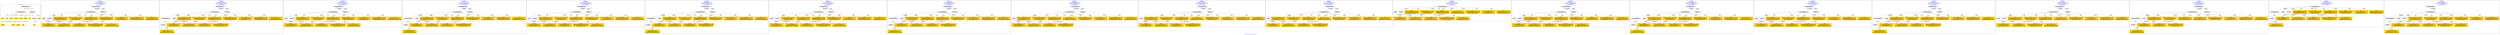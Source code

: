 digraph n0 {
fontcolor="blue"
remincross="true"
label="s17-s-houston-museum-of-fine-arts.json"
subgraph cluster_0 {
label="1-correct model"
n2[style="filled",color="white",fillcolor="lightgray",label="CulturalHeritageObject1"];
n3[shape="plaintext",style="filled",fillcolor="gold",label="artyear"];
n4[style="filled",color="white",fillcolor="lightgray",label="Person1"];
n5[shape="plaintext",style="filled",fillcolor="gold",label="artdesc"];
n6[shape="plaintext",style="filled",fillcolor="gold",label="dimensions"];
n7[shape="plaintext",style="filled",fillcolor="gold",label="technique"];
n8[shape="plaintext",style="filled",fillcolor="gold",label="credittext"];
n9[shape="plaintext",style="filled",fillcolor="gold",label="title"];
n10[style="filled",color="white",fillcolor="lightgray",label="Document1"];
n11[shape="plaintext",style="filled",fillcolor="gold",label="nationality"];
n12[shape="plaintext",style="filled",fillcolor="gold",label="birthDate"];
n13[shape="plaintext",style="filled",fillcolor="gold",label="deathDate"];
n14[shape="plaintext",style="filled",fillcolor="gold",label="artist"];
n15[style="filled",color="white",fillcolor="lightgray",label="EuropeanaAggregation1"];
n16[style="filled",color="white",fillcolor="lightgray",label="WebResource1"];
n17[shape="plaintext",style="filled",fillcolor="gold",label="photo"];
n18[shape="plaintext",style="filled",fillcolor="gold",label="link"];
}
subgraph cluster_1 {
label="candidate 0\nlink coherence:1.0\nnode coherence:1.0\nconfidence:0.5334779445057286\nmapping score:0.622270425946354\ncost:15.99983\n-precision:1.0-recall:1.0"
n20[style="filled",color="white",fillcolor="lightgray",label="CulturalHeritageObject1"];
n21[style="filled",color="white",fillcolor="lightgray",label="Person1"];
n22[style="filled",color="white",fillcolor="lightgray",label="Document1"];
n23[style="filled",color="white",fillcolor="lightgray",label="EuropeanaAggregation1"];
n24[style="filled",color="white",fillcolor="lightgray",label="WebResource1"];
n25[shape="plaintext",style="filled",fillcolor="gold",label="birthDate\n[CulturalHeritageObject,created,0.357]\n[Person,dateOfBirth,0.352]\n[Person,dateOfDeath,0.255]\n[CulturalHeritageObject,description,0.036]"];
n26[shape="plaintext",style="filled",fillcolor="gold",label="link\n[Document,classLink,0.46]\n[WebResource,classLink,0.442]\n[CulturalHeritageObject,provenance,0.05]\n[CulturalHeritageObject,description,0.048]"];
n27[shape="plaintext",style="filled",fillcolor="gold",label="artdesc\n[CulturalHeritageObject,description,0.612]\n[Person,biographicalInformation,0.169]\n[CulturalHeritageObject,title,0.13]\n[CulturalHeritageObject,provenance,0.088]"];
n28[shape="plaintext",style="filled",fillcolor="gold",label="title\n[CulturalHeritageObject,description,0.478]\n[CulturalHeritageObject,title,0.328]\n[Concept,prefLabel,0.098]\n[Document,classLink,0.096]"];
n29[shape="plaintext",style="filled",fillcolor="gold",label="dimensions\n[CulturalHeritageObject,extent,0.664]\n[CulturalHeritageObject,description,0.173]\n[CulturalHeritageObject,provenance,0.09]\n[CulturalHeritageObject,title,0.072]"];
n30[shape="plaintext",style="filled",fillcolor="gold",label="artist\n[Person,nameOfThePerson,0.38]\n[Document,classLink,0.284]\n[CulturalHeritageObject,description,0.196]\n[CulturalHeritageObject,provenance,0.14]"];
n31[shape="plaintext",style="filled",fillcolor="gold",label="credittext\n[CulturalHeritageObject,provenance,0.672]\n[CulturalHeritageObject,description,0.199]\n[CulturalHeritageObject,title,0.096]\n[Document,classLink,0.033]"];
n32[shape="plaintext",style="filled",fillcolor="gold",label="artyear\n[CulturalHeritageObject,created,0.431]\n[Person,dateOfDeath,0.3]\n[Person,dateOfBirth,0.192]\n[CulturalHeritageObject,provenance,0.077]"];
n33[shape="plaintext",style="filled",fillcolor="gold",label="deathDate\n[Person,dateOfDeath,0.417]\n[CulturalHeritageObject,created,0.331]\n[Person,dateOfBirth,0.184]\n[CulturalHeritageObject,provenance,0.068]"];
n34[shape="plaintext",style="filled",fillcolor="gold",label="technique\n[CulturalHeritageObject,medium,0.786]\n[CulturalHeritageObject,description,0.117]\n[CulturalHeritageObject,provenance,0.055]\n[CulturalHeritageObject,title,0.042]"];
n35[shape="plaintext",style="filled",fillcolor="gold",label="nationality\n[Person,countryAssociatedWithThePerson,0.681]\n[CulturalHeritageObject,provenance,0.136]\n[CulturalHeritageObject,description,0.098]\n[Concept,prefLabel,0.084]"];
n36[shape="plaintext",style="filled",fillcolor="gold",label="photo\n[WebResource,classLink,0.618]\n[Document,classLink,0.365]\n[CulturalHeritageObject,description,0.01]\n[CulturalHeritageObject,extent,0.008]"];
}
subgraph cluster_2 {
label="candidate 1\nlink coherence:1.0\nnode coherence:1.0\nconfidence:0.5334779445057286\nmapping score:0.622270425946354\ncost:16.99982\n-precision:0.88-recall:0.94"
n38[style="filled",color="white",fillcolor="lightgray",label="CulturalHeritageObject1"];
n39[style="filled",color="white",fillcolor="lightgray",label="CulturalHeritageObject2"];
n40[style="filled",color="white",fillcolor="lightgray",label="Person1"];
n41[style="filled",color="white",fillcolor="lightgray",label="Document2"];
n42[style="filled",color="white",fillcolor="lightgray",label="EuropeanaAggregation1"];
n43[style="filled",color="white",fillcolor="lightgray",label="WebResource1"];
n44[shape="plaintext",style="filled",fillcolor="gold",label="birthDate\n[CulturalHeritageObject,created,0.357]\n[Person,dateOfBirth,0.352]\n[Person,dateOfDeath,0.255]\n[CulturalHeritageObject,description,0.036]"];
n45[shape="plaintext",style="filled",fillcolor="gold",label="artdesc\n[CulturalHeritageObject,description,0.612]\n[Person,biographicalInformation,0.169]\n[CulturalHeritageObject,title,0.13]\n[CulturalHeritageObject,provenance,0.088]"];
n46[shape="plaintext",style="filled",fillcolor="gold",label="title\n[CulturalHeritageObject,description,0.478]\n[CulturalHeritageObject,title,0.328]\n[Concept,prefLabel,0.098]\n[Document,classLink,0.096]"];
n47[shape="plaintext",style="filled",fillcolor="gold",label="dimensions\n[CulturalHeritageObject,extent,0.664]\n[CulturalHeritageObject,description,0.173]\n[CulturalHeritageObject,provenance,0.09]\n[CulturalHeritageObject,title,0.072]"];
n48[shape="plaintext",style="filled",fillcolor="gold",label="artist\n[Person,nameOfThePerson,0.38]\n[Document,classLink,0.284]\n[CulturalHeritageObject,description,0.196]\n[CulturalHeritageObject,provenance,0.14]"];
n49[shape="plaintext",style="filled",fillcolor="gold",label="credittext\n[CulturalHeritageObject,provenance,0.672]\n[CulturalHeritageObject,description,0.199]\n[CulturalHeritageObject,title,0.096]\n[Document,classLink,0.033]"];
n50[shape="plaintext",style="filled",fillcolor="gold",label="link\n[Document,classLink,0.46]\n[WebResource,classLink,0.442]\n[CulturalHeritageObject,provenance,0.05]\n[CulturalHeritageObject,description,0.048]"];
n51[shape="plaintext",style="filled",fillcolor="gold",label="artyear\n[CulturalHeritageObject,created,0.431]\n[Person,dateOfDeath,0.3]\n[Person,dateOfBirth,0.192]\n[CulturalHeritageObject,provenance,0.077]"];
n52[shape="plaintext",style="filled",fillcolor="gold",label="deathDate\n[Person,dateOfDeath,0.417]\n[CulturalHeritageObject,created,0.331]\n[Person,dateOfBirth,0.184]\n[CulturalHeritageObject,provenance,0.068]"];
n53[shape="plaintext",style="filled",fillcolor="gold",label="technique\n[CulturalHeritageObject,medium,0.786]\n[CulturalHeritageObject,description,0.117]\n[CulturalHeritageObject,provenance,0.055]\n[CulturalHeritageObject,title,0.042]"];
n54[shape="plaintext",style="filled",fillcolor="gold",label="nationality\n[Person,countryAssociatedWithThePerson,0.681]\n[CulturalHeritageObject,provenance,0.136]\n[CulturalHeritageObject,description,0.098]\n[Concept,prefLabel,0.084]"];
n55[shape="plaintext",style="filled",fillcolor="gold",label="photo\n[WebResource,classLink,0.618]\n[Document,classLink,0.365]\n[CulturalHeritageObject,description,0.01]\n[CulturalHeritageObject,extent,0.008]"];
}
subgraph cluster_3 {
label="candidate 10\nlink coherence:1.0\nnode coherence:1.0\nconfidence:0.5109351498436777\nmapping score:0.6147561610590037\ncost:15.99983\n-precision:0.88-recall:0.88"
n57[style="filled",color="white",fillcolor="lightgray",label="CulturalHeritageObject1"];
n58[style="filled",color="white",fillcolor="lightgray",label="Person1"];
n59[style="filled",color="white",fillcolor="lightgray",label="Document1"];
n60[style="filled",color="white",fillcolor="lightgray",label="EuropeanaAggregation1"];
n61[style="filled",color="white",fillcolor="lightgray",label="WebResource1"];
n62[shape="plaintext",style="filled",fillcolor="gold",label="birthDate\n[CulturalHeritageObject,created,0.357]\n[Person,dateOfBirth,0.352]\n[Person,dateOfDeath,0.255]\n[CulturalHeritageObject,description,0.036]"];
n63[shape="plaintext",style="filled",fillcolor="gold",label="photo\n[WebResource,classLink,0.618]\n[Document,classLink,0.365]\n[CulturalHeritageObject,description,0.01]\n[CulturalHeritageObject,extent,0.008]"];
n64[shape="plaintext",style="filled",fillcolor="gold",label="artdesc\n[CulturalHeritageObject,description,0.612]\n[Person,biographicalInformation,0.169]\n[CulturalHeritageObject,title,0.13]\n[CulturalHeritageObject,provenance,0.088]"];
n65[shape="plaintext",style="filled",fillcolor="gold",label="title\n[CulturalHeritageObject,description,0.478]\n[CulturalHeritageObject,title,0.328]\n[Concept,prefLabel,0.098]\n[Document,classLink,0.096]"];
n66[shape="plaintext",style="filled",fillcolor="gold",label="dimensions\n[CulturalHeritageObject,extent,0.664]\n[CulturalHeritageObject,description,0.173]\n[CulturalHeritageObject,provenance,0.09]\n[CulturalHeritageObject,title,0.072]"];
n67[shape="plaintext",style="filled",fillcolor="gold",label="artist\n[Person,nameOfThePerson,0.38]\n[Document,classLink,0.284]\n[CulturalHeritageObject,description,0.196]\n[CulturalHeritageObject,provenance,0.14]"];
n68[shape="plaintext",style="filled",fillcolor="gold",label="credittext\n[CulturalHeritageObject,provenance,0.672]\n[CulturalHeritageObject,description,0.199]\n[CulturalHeritageObject,title,0.096]\n[Document,classLink,0.033]"];
n69[shape="plaintext",style="filled",fillcolor="gold",label="artyear\n[CulturalHeritageObject,created,0.431]\n[Person,dateOfDeath,0.3]\n[Person,dateOfBirth,0.192]\n[CulturalHeritageObject,provenance,0.077]"];
n70[shape="plaintext",style="filled",fillcolor="gold",label="deathDate\n[Person,dateOfDeath,0.417]\n[CulturalHeritageObject,created,0.331]\n[Person,dateOfBirth,0.184]\n[CulturalHeritageObject,provenance,0.068]"];
n71[shape="plaintext",style="filled",fillcolor="gold",label="link\n[Document,classLink,0.46]\n[WebResource,classLink,0.442]\n[CulturalHeritageObject,provenance,0.05]\n[CulturalHeritageObject,description,0.048]"];
n72[shape="plaintext",style="filled",fillcolor="gold",label="technique\n[CulturalHeritageObject,medium,0.786]\n[CulturalHeritageObject,description,0.117]\n[CulturalHeritageObject,provenance,0.055]\n[CulturalHeritageObject,title,0.042]"];
n73[shape="plaintext",style="filled",fillcolor="gold",label="nationality\n[Person,countryAssociatedWithThePerson,0.681]\n[CulturalHeritageObject,provenance,0.136]\n[CulturalHeritageObject,description,0.098]\n[Concept,prefLabel,0.084]"];
}
subgraph cluster_4 {
label="candidate 11\nlink coherence:1.0\nnode coherence:1.0\nconfidence:0.5109351498436777\nmapping score:0.6147561610590037\ncost:16.99982\n-precision:0.76-recall:0.81"
n75[style="filled",color="white",fillcolor="lightgray",label="CulturalHeritageObject1"];
n76[style="filled",color="white",fillcolor="lightgray",label="CulturalHeritageObject2"];
n77[style="filled",color="white",fillcolor="lightgray",label="Person1"];
n78[style="filled",color="white",fillcolor="lightgray",label="Document2"];
n79[style="filled",color="white",fillcolor="lightgray",label="EuropeanaAggregation1"];
n80[style="filled",color="white",fillcolor="lightgray",label="WebResource1"];
n81[shape="plaintext",style="filled",fillcolor="gold",label="birthDate\n[CulturalHeritageObject,created,0.357]\n[Person,dateOfBirth,0.352]\n[Person,dateOfDeath,0.255]\n[CulturalHeritageObject,description,0.036]"];
n82[shape="plaintext",style="filled",fillcolor="gold",label="artdesc\n[CulturalHeritageObject,description,0.612]\n[Person,biographicalInformation,0.169]\n[CulturalHeritageObject,title,0.13]\n[CulturalHeritageObject,provenance,0.088]"];
n83[shape="plaintext",style="filled",fillcolor="gold",label="title\n[CulturalHeritageObject,description,0.478]\n[CulturalHeritageObject,title,0.328]\n[Concept,prefLabel,0.098]\n[Document,classLink,0.096]"];
n84[shape="plaintext",style="filled",fillcolor="gold",label="dimensions\n[CulturalHeritageObject,extent,0.664]\n[CulturalHeritageObject,description,0.173]\n[CulturalHeritageObject,provenance,0.09]\n[CulturalHeritageObject,title,0.072]"];
n85[shape="plaintext",style="filled",fillcolor="gold",label="artist\n[Person,nameOfThePerson,0.38]\n[Document,classLink,0.284]\n[CulturalHeritageObject,description,0.196]\n[CulturalHeritageObject,provenance,0.14]"];
n86[shape="plaintext",style="filled",fillcolor="gold",label="credittext\n[CulturalHeritageObject,provenance,0.672]\n[CulturalHeritageObject,description,0.199]\n[CulturalHeritageObject,title,0.096]\n[Document,classLink,0.033]"];
n87[shape="plaintext",style="filled",fillcolor="gold",label="artyear\n[CulturalHeritageObject,created,0.431]\n[Person,dateOfDeath,0.3]\n[Person,dateOfBirth,0.192]\n[CulturalHeritageObject,provenance,0.077]"];
n88[shape="plaintext",style="filled",fillcolor="gold",label="deathDate\n[Person,dateOfDeath,0.417]\n[CulturalHeritageObject,created,0.331]\n[Person,dateOfBirth,0.184]\n[CulturalHeritageObject,provenance,0.068]"];
n89[shape="plaintext",style="filled",fillcolor="gold",label="photo\n[WebResource,classLink,0.618]\n[Document,classLink,0.365]\n[CulturalHeritageObject,description,0.01]\n[CulturalHeritageObject,extent,0.008]"];
n90[shape="plaintext",style="filled",fillcolor="gold",label="link\n[Document,classLink,0.46]\n[WebResource,classLink,0.442]\n[CulturalHeritageObject,provenance,0.05]\n[CulturalHeritageObject,description,0.048]"];
n91[shape="plaintext",style="filled",fillcolor="gold",label="technique\n[CulturalHeritageObject,medium,0.786]\n[CulturalHeritageObject,description,0.117]\n[CulturalHeritageObject,provenance,0.055]\n[CulturalHeritageObject,title,0.042]"];
n92[shape="plaintext",style="filled",fillcolor="gold",label="nationality\n[Person,countryAssociatedWithThePerson,0.681]\n[CulturalHeritageObject,provenance,0.136]\n[CulturalHeritageObject,description,0.098]\n[Concept,prefLabel,0.084]"];
}
subgraph cluster_5 {
label="candidate 12\nlink coherence:1.0\nnode coherence:1.0\nconfidence:0.5059550321338486\nmapping score:0.6130961218223939\ncost:15.99983\n-precision:0.88-recall:0.88"
n94[style="filled",color="white",fillcolor="lightgray",label="CulturalHeritageObject1"];
n95[style="filled",color="white",fillcolor="lightgray",label="Person1"];
n96[style="filled",color="white",fillcolor="lightgray",label="Document1"];
n97[style="filled",color="white",fillcolor="lightgray",label="EuropeanaAggregation1"];
n98[style="filled",color="white",fillcolor="lightgray",label="WebResource1"];
n99[shape="plaintext",style="filled",fillcolor="gold",label="deathDate\n[Person,dateOfDeath,0.417]\n[CulturalHeritageObject,created,0.331]\n[Person,dateOfBirth,0.184]\n[CulturalHeritageObject,provenance,0.068]"];
n100[shape="plaintext",style="filled",fillcolor="gold",label="link\n[Document,classLink,0.46]\n[WebResource,classLink,0.442]\n[CulturalHeritageObject,provenance,0.05]\n[CulturalHeritageObject,description,0.048]"];
n101[shape="plaintext",style="filled",fillcolor="gold",label="artdesc\n[CulturalHeritageObject,description,0.612]\n[Person,biographicalInformation,0.169]\n[CulturalHeritageObject,title,0.13]\n[CulturalHeritageObject,provenance,0.088]"];
n102[shape="plaintext",style="filled",fillcolor="gold",label="title\n[CulturalHeritageObject,description,0.478]\n[CulturalHeritageObject,title,0.328]\n[Concept,prefLabel,0.098]\n[Document,classLink,0.096]"];
n103[shape="plaintext",style="filled",fillcolor="gold",label="dimensions\n[CulturalHeritageObject,extent,0.664]\n[CulturalHeritageObject,description,0.173]\n[CulturalHeritageObject,provenance,0.09]\n[CulturalHeritageObject,title,0.072]"];
n104[shape="plaintext",style="filled",fillcolor="gold",label="artist\n[Person,nameOfThePerson,0.38]\n[Document,classLink,0.284]\n[CulturalHeritageObject,description,0.196]\n[CulturalHeritageObject,provenance,0.14]"];
n105[shape="plaintext",style="filled",fillcolor="gold",label="credittext\n[CulturalHeritageObject,provenance,0.672]\n[CulturalHeritageObject,description,0.199]\n[CulturalHeritageObject,title,0.096]\n[Document,classLink,0.033]"];
n106[shape="plaintext",style="filled",fillcolor="gold",label="birthDate\n[CulturalHeritageObject,created,0.357]\n[Person,dateOfBirth,0.352]\n[Person,dateOfDeath,0.255]\n[CulturalHeritageObject,description,0.036]"];
n107[shape="plaintext",style="filled",fillcolor="gold",label="artyear\n[CulturalHeritageObject,created,0.431]\n[Person,dateOfDeath,0.3]\n[Person,dateOfBirth,0.192]\n[CulturalHeritageObject,provenance,0.077]"];
n108[shape="plaintext",style="filled",fillcolor="gold",label="technique\n[CulturalHeritageObject,medium,0.786]\n[CulturalHeritageObject,description,0.117]\n[CulturalHeritageObject,provenance,0.055]\n[CulturalHeritageObject,title,0.042]"];
n109[shape="plaintext",style="filled",fillcolor="gold",label="nationality\n[Person,countryAssociatedWithThePerson,0.681]\n[CulturalHeritageObject,provenance,0.136]\n[CulturalHeritageObject,description,0.098]\n[Concept,prefLabel,0.084]"];
n110[shape="plaintext",style="filled",fillcolor="gold",label="photo\n[WebResource,classLink,0.618]\n[Document,classLink,0.365]\n[CulturalHeritageObject,description,0.01]\n[CulturalHeritageObject,extent,0.008]"];
}
subgraph cluster_6 {
label="candidate 13\nlink coherence:1.0\nnode coherence:1.0\nconfidence:0.5059550321338486\nmapping score:0.6130961218223939\ncost:16.99982\n-precision:0.76-recall:0.81"
n112[style="filled",color="white",fillcolor="lightgray",label="CulturalHeritageObject1"];
n113[style="filled",color="white",fillcolor="lightgray",label="CulturalHeritageObject2"];
n114[style="filled",color="white",fillcolor="lightgray",label="Person1"];
n115[style="filled",color="white",fillcolor="lightgray",label="Document2"];
n116[style="filled",color="white",fillcolor="lightgray",label="EuropeanaAggregation1"];
n117[style="filled",color="white",fillcolor="lightgray",label="WebResource1"];
n118[shape="plaintext",style="filled",fillcolor="gold",label="deathDate\n[Person,dateOfDeath,0.417]\n[CulturalHeritageObject,created,0.331]\n[Person,dateOfBirth,0.184]\n[CulturalHeritageObject,provenance,0.068]"];
n119[shape="plaintext",style="filled",fillcolor="gold",label="artdesc\n[CulturalHeritageObject,description,0.612]\n[Person,biographicalInformation,0.169]\n[CulturalHeritageObject,title,0.13]\n[CulturalHeritageObject,provenance,0.088]"];
n120[shape="plaintext",style="filled",fillcolor="gold",label="title\n[CulturalHeritageObject,description,0.478]\n[CulturalHeritageObject,title,0.328]\n[Concept,prefLabel,0.098]\n[Document,classLink,0.096]"];
n121[shape="plaintext",style="filled",fillcolor="gold",label="dimensions\n[CulturalHeritageObject,extent,0.664]\n[CulturalHeritageObject,description,0.173]\n[CulturalHeritageObject,provenance,0.09]\n[CulturalHeritageObject,title,0.072]"];
n122[shape="plaintext",style="filled",fillcolor="gold",label="artist\n[Person,nameOfThePerson,0.38]\n[Document,classLink,0.284]\n[CulturalHeritageObject,description,0.196]\n[CulturalHeritageObject,provenance,0.14]"];
n123[shape="plaintext",style="filled",fillcolor="gold",label="credittext\n[CulturalHeritageObject,provenance,0.672]\n[CulturalHeritageObject,description,0.199]\n[CulturalHeritageObject,title,0.096]\n[Document,classLink,0.033]"];
n124[shape="plaintext",style="filled",fillcolor="gold",label="link\n[Document,classLink,0.46]\n[WebResource,classLink,0.442]\n[CulturalHeritageObject,provenance,0.05]\n[CulturalHeritageObject,description,0.048]"];
n125[shape="plaintext",style="filled",fillcolor="gold",label="birthDate\n[CulturalHeritageObject,created,0.357]\n[Person,dateOfBirth,0.352]\n[Person,dateOfDeath,0.255]\n[CulturalHeritageObject,description,0.036]"];
n126[shape="plaintext",style="filled",fillcolor="gold",label="artyear\n[CulturalHeritageObject,created,0.431]\n[Person,dateOfDeath,0.3]\n[Person,dateOfBirth,0.192]\n[CulturalHeritageObject,provenance,0.077]"];
n127[shape="plaintext",style="filled",fillcolor="gold",label="technique\n[CulturalHeritageObject,medium,0.786]\n[CulturalHeritageObject,description,0.117]\n[CulturalHeritageObject,provenance,0.055]\n[CulturalHeritageObject,title,0.042]"];
n128[shape="plaintext",style="filled",fillcolor="gold",label="nationality\n[Person,countryAssociatedWithThePerson,0.681]\n[CulturalHeritageObject,provenance,0.136]\n[CulturalHeritageObject,description,0.098]\n[Concept,prefLabel,0.084]"];
n129[shape="plaintext",style="filled",fillcolor="gold",label="photo\n[WebResource,classLink,0.618]\n[Document,classLink,0.365]\n[CulturalHeritageObject,description,0.01]\n[CulturalHeritageObject,extent,0.008]"];
}
subgraph cluster_7 {
label="candidate 14\nlink coherence:1.0\nnode coherence:1.0\nconfidence:0.505787496963082\nmapping score:0.6130402767654718\ncost:15.99983\n-precision:0.88-recall:0.88"
n131[style="filled",color="white",fillcolor="lightgray",label="CulturalHeritageObject1"];
n132[style="filled",color="white",fillcolor="lightgray",label="Person1"];
n133[style="filled",color="white",fillcolor="lightgray",label="Document1"];
n134[style="filled",color="white",fillcolor="lightgray",label="EuropeanaAggregation1"];
n135[style="filled",color="white",fillcolor="lightgray",label="WebResource1"];
n136[shape="plaintext",style="filled",fillcolor="gold",label="birthDate\n[CulturalHeritageObject,created,0.357]\n[Person,dateOfBirth,0.352]\n[Person,dateOfDeath,0.255]\n[CulturalHeritageObject,description,0.036]"];
n137[shape="plaintext",style="filled",fillcolor="gold",label="link\n[Document,classLink,0.46]\n[WebResource,classLink,0.442]\n[CulturalHeritageObject,provenance,0.05]\n[CulturalHeritageObject,description,0.048]"];
n138[shape="plaintext",style="filled",fillcolor="gold",label="title\n[CulturalHeritageObject,description,0.478]\n[CulturalHeritageObject,title,0.328]\n[Concept,prefLabel,0.098]\n[Document,classLink,0.096]"];
n139[shape="plaintext",style="filled",fillcolor="gold",label="artdesc\n[CulturalHeritageObject,description,0.612]\n[Person,biographicalInformation,0.169]\n[CulturalHeritageObject,title,0.13]\n[CulturalHeritageObject,provenance,0.088]"];
n140[shape="plaintext",style="filled",fillcolor="gold",label="dimensions\n[CulturalHeritageObject,extent,0.664]\n[CulturalHeritageObject,description,0.173]\n[CulturalHeritageObject,provenance,0.09]\n[CulturalHeritageObject,title,0.072]"];
n141[shape="plaintext",style="filled",fillcolor="gold",label="artist\n[Person,nameOfThePerson,0.38]\n[Document,classLink,0.284]\n[CulturalHeritageObject,description,0.196]\n[CulturalHeritageObject,provenance,0.14]"];
n142[shape="plaintext",style="filled",fillcolor="gold",label="credittext\n[CulturalHeritageObject,provenance,0.672]\n[CulturalHeritageObject,description,0.199]\n[CulturalHeritageObject,title,0.096]\n[Document,classLink,0.033]"];
n143[shape="plaintext",style="filled",fillcolor="gold",label="artyear\n[CulturalHeritageObject,created,0.431]\n[Person,dateOfDeath,0.3]\n[Person,dateOfBirth,0.192]\n[CulturalHeritageObject,provenance,0.077]"];
n144[shape="plaintext",style="filled",fillcolor="gold",label="deathDate\n[Person,dateOfDeath,0.417]\n[CulturalHeritageObject,created,0.331]\n[Person,dateOfBirth,0.184]\n[CulturalHeritageObject,provenance,0.068]"];
n145[shape="plaintext",style="filled",fillcolor="gold",label="technique\n[CulturalHeritageObject,medium,0.786]\n[CulturalHeritageObject,description,0.117]\n[CulturalHeritageObject,provenance,0.055]\n[CulturalHeritageObject,title,0.042]"];
n146[shape="plaintext",style="filled",fillcolor="gold",label="nationality\n[Person,countryAssociatedWithThePerson,0.681]\n[CulturalHeritageObject,provenance,0.136]\n[CulturalHeritageObject,description,0.098]\n[Concept,prefLabel,0.084]"];
n147[shape="plaintext",style="filled",fillcolor="gold",label="photo\n[WebResource,classLink,0.618]\n[Document,classLink,0.365]\n[CulturalHeritageObject,description,0.01]\n[CulturalHeritageObject,extent,0.008]"];
}
subgraph cluster_8 {
label="candidate 15\nlink coherence:1.0\nnode coherence:1.0\nconfidence:0.505787496963082\nmapping score:0.6130402767654718\ncost:16.99982\n-precision:0.76-recall:0.81"
n149[style="filled",color="white",fillcolor="lightgray",label="CulturalHeritageObject1"];
n150[style="filled",color="white",fillcolor="lightgray",label="CulturalHeritageObject2"];
n151[style="filled",color="white",fillcolor="lightgray",label="Person1"];
n152[style="filled",color="white",fillcolor="lightgray",label="Document2"];
n153[style="filled",color="white",fillcolor="lightgray",label="EuropeanaAggregation1"];
n154[style="filled",color="white",fillcolor="lightgray",label="WebResource1"];
n155[shape="plaintext",style="filled",fillcolor="gold",label="birthDate\n[CulturalHeritageObject,created,0.357]\n[Person,dateOfBirth,0.352]\n[Person,dateOfDeath,0.255]\n[CulturalHeritageObject,description,0.036]"];
n156[shape="plaintext",style="filled",fillcolor="gold",label="title\n[CulturalHeritageObject,description,0.478]\n[CulturalHeritageObject,title,0.328]\n[Concept,prefLabel,0.098]\n[Document,classLink,0.096]"];
n157[shape="plaintext",style="filled",fillcolor="gold",label="artdesc\n[CulturalHeritageObject,description,0.612]\n[Person,biographicalInformation,0.169]\n[CulturalHeritageObject,title,0.13]\n[CulturalHeritageObject,provenance,0.088]"];
n158[shape="plaintext",style="filled",fillcolor="gold",label="dimensions\n[CulturalHeritageObject,extent,0.664]\n[CulturalHeritageObject,description,0.173]\n[CulturalHeritageObject,provenance,0.09]\n[CulturalHeritageObject,title,0.072]"];
n159[shape="plaintext",style="filled",fillcolor="gold",label="artist\n[Person,nameOfThePerson,0.38]\n[Document,classLink,0.284]\n[CulturalHeritageObject,description,0.196]\n[CulturalHeritageObject,provenance,0.14]"];
n160[shape="plaintext",style="filled",fillcolor="gold",label="credittext\n[CulturalHeritageObject,provenance,0.672]\n[CulturalHeritageObject,description,0.199]\n[CulturalHeritageObject,title,0.096]\n[Document,classLink,0.033]"];
n161[shape="plaintext",style="filled",fillcolor="gold",label="link\n[Document,classLink,0.46]\n[WebResource,classLink,0.442]\n[CulturalHeritageObject,provenance,0.05]\n[CulturalHeritageObject,description,0.048]"];
n162[shape="plaintext",style="filled",fillcolor="gold",label="artyear\n[CulturalHeritageObject,created,0.431]\n[Person,dateOfDeath,0.3]\n[Person,dateOfBirth,0.192]\n[CulturalHeritageObject,provenance,0.077]"];
n163[shape="plaintext",style="filled",fillcolor="gold",label="deathDate\n[Person,dateOfDeath,0.417]\n[CulturalHeritageObject,created,0.331]\n[Person,dateOfBirth,0.184]\n[CulturalHeritageObject,provenance,0.068]"];
n164[shape="plaintext",style="filled",fillcolor="gold",label="technique\n[CulturalHeritageObject,medium,0.786]\n[CulturalHeritageObject,description,0.117]\n[CulturalHeritageObject,provenance,0.055]\n[CulturalHeritageObject,title,0.042]"];
n165[shape="plaintext",style="filled",fillcolor="gold",label="nationality\n[Person,countryAssociatedWithThePerson,0.681]\n[CulturalHeritageObject,provenance,0.136]\n[CulturalHeritageObject,description,0.098]\n[Concept,prefLabel,0.084]"];
n166[shape="plaintext",style="filled",fillcolor="gold",label="photo\n[WebResource,classLink,0.618]\n[Document,classLink,0.365]\n[CulturalHeritageObject,description,0.01]\n[CulturalHeritageObject,extent,0.008]"];
}
subgraph cluster_9 {
label="candidate 16\nlink coherence:1.0\nnode coherence:1.0\nconfidence:0.4992893031622794\nmapping score:0.6247631010540932\ncost:14.99983\n-precision:0.93-recall:0.88"
n168[style="filled",color="white",fillcolor="lightgray",label="CulturalHeritageObject1"];
n169[style="filled",color="white",fillcolor="lightgray",label="Person1"];
n170[style="filled",color="white",fillcolor="lightgray",label="EuropeanaAggregation1"];
n171[style="filled",color="white",fillcolor="lightgray",label="WebResource1"];
n172[shape="plaintext",style="filled",fillcolor="gold",label="birthDate\n[CulturalHeritageObject,created,0.357]\n[Person,dateOfBirth,0.352]\n[Person,dateOfDeath,0.255]\n[CulturalHeritageObject,description,0.036]"];
n173[shape="plaintext",style="filled",fillcolor="gold",label="artdesc\n[CulturalHeritageObject,description,0.612]\n[Person,biographicalInformation,0.169]\n[CulturalHeritageObject,title,0.13]\n[CulturalHeritageObject,provenance,0.088]"];
n174[shape="plaintext",style="filled",fillcolor="gold",label="title\n[CulturalHeritageObject,description,0.478]\n[CulturalHeritageObject,title,0.328]\n[Concept,prefLabel,0.098]\n[Document,classLink,0.096]"];
n175[shape="plaintext",style="filled",fillcolor="gold",label="dimensions\n[CulturalHeritageObject,extent,0.664]\n[CulturalHeritageObject,description,0.173]\n[CulturalHeritageObject,provenance,0.09]\n[CulturalHeritageObject,title,0.072]"];
n176[shape="plaintext",style="filled",fillcolor="gold",label="link\n[Document,classLink,0.46]\n[WebResource,classLink,0.442]\n[CulturalHeritageObject,provenance,0.05]\n[CulturalHeritageObject,description,0.048]"];
n177[shape="plaintext",style="filled",fillcolor="gold",label="artist\n[Person,nameOfThePerson,0.38]\n[Document,classLink,0.284]\n[CulturalHeritageObject,description,0.196]\n[CulturalHeritageObject,provenance,0.14]"];
n178[shape="plaintext",style="filled",fillcolor="gold",label="credittext\n[CulturalHeritageObject,provenance,0.672]\n[CulturalHeritageObject,description,0.199]\n[CulturalHeritageObject,title,0.096]\n[Document,classLink,0.033]"];
n179[shape="plaintext",style="filled",fillcolor="gold",label="artyear\n[CulturalHeritageObject,created,0.431]\n[Person,dateOfDeath,0.3]\n[Person,dateOfBirth,0.192]\n[CulturalHeritageObject,provenance,0.077]"];
n180[shape="plaintext",style="filled",fillcolor="gold",label="deathDate\n[Person,dateOfDeath,0.417]\n[CulturalHeritageObject,created,0.331]\n[Person,dateOfBirth,0.184]\n[CulturalHeritageObject,provenance,0.068]"];
n181[shape="plaintext",style="filled",fillcolor="gold",label="technique\n[CulturalHeritageObject,medium,0.786]\n[CulturalHeritageObject,description,0.117]\n[CulturalHeritageObject,provenance,0.055]\n[CulturalHeritageObject,title,0.042]"];
n182[shape="plaintext",style="filled",fillcolor="gold",label="nationality\n[Person,countryAssociatedWithThePerson,0.681]\n[CulturalHeritageObject,provenance,0.136]\n[CulturalHeritageObject,description,0.098]\n[Concept,prefLabel,0.084]"];
n183[shape="plaintext",style="filled",fillcolor="gold",label="photo\n[WebResource,classLink,0.618]\n[Document,classLink,0.365]\n[CulturalHeritageObject,description,0.01]\n[CulturalHeritageObject,extent,0.008]"];
}
subgraph cluster_10 {
label="candidate 17\nlink coherence:1.0\nnode coherence:1.0\nconfidence:0.48117094743722566\nmapping score:0.6187236491457418\ncost:14.99983\n-precision:0.8-recall:0.75"
n185[style="filled",color="white",fillcolor="lightgray",label="CulturalHeritageObject1"];
n186[style="filled",color="white",fillcolor="lightgray",label="Person1"];
n187[style="filled",color="white",fillcolor="lightgray",label="EuropeanaAggregation1"];
n188[style="filled",color="white",fillcolor="lightgray",label="WebResource1"];
n189[shape="plaintext",style="filled",fillcolor="gold",label="birthDate\n[CulturalHeritageObject,created,0.357]\n[Person,dateOfBirth,0.352]\n[Person,dateOfDeath,0.255]\n[CulturalHeritageObject,description,0.036]"];
n190[shape="plaintext",style="filled",fillcolor="gold",label="artdesc\n[CulturalHeritageObject,description,0.612]\n[Person,biographicalInformation,0.169]\n[CulturalHeritageObject,title,0.13]\n[CulturalHeritageObject,provenance,0.088]"];
n191[shape="plaintext",style="filled",fillcolor="gold",label="title\n[CulturalHeritageObject,description,0.478]\n[CulturalHeritageObject,title,0.328]\n[Concept,prefLabel,0.098]\n[Document,classLink,0.096]"];
n192[shape="plaintext",style="filled",fillcolor="gold",label="dimensions\n[CulturalHeritageObject,extent,0.664]\n[CulturalHeritageObject,description,0.173]\n[CulturalHeritageObject,provenance,0.09]\n[CulturalHeritageObject,title,0.072]"];
n193[shape="plaintext",style="filled",fillcolor="gold",label="link\n[Document,classLink,0.46]\n[WebResource,classLink,0.442]\n[CulturalHeritageObject,provenance,0.05]\n[CulturalHeritageObject,description,0.048]"];
n194[shape="plaintext",style="filled",fillcolor="gold",label="artist\n[Person,nameOfThePerson,0.38]\n[Document,classLink,0.284]\n[CulturalHeritageObject,description,0.196]\n[CulturalHeritageObject,provenance,0.14]"];
n195[shape="plaintext",style="filled",fillcolor="gold",label="credittext\n[CulturalHeritageObject,provenance,0.672]\n[CulturalHeritageObject,description,0.199]\n[CulturalHeritageObject,title,0.096]\n[Document,classLink,0.033]"];
n196[shape="plaintext",style="filled",fillcolor="gold",label="artyear\n[CulturalHeritageObject,created,0.431]\n[Person,dateOfDeath,0.3]\n[Person,dateOfBirth,0.192]\n[CulturalHeritageObject,provenance,0.077]"];
n197[shape="plaintext",style="filled",fillcolor="gold",label="deathDate\n[Person,dateOfDeath,0.417]\n[CulturalHeritageObject,created,0.331]\n[Person,dateOfBirth,0.184]\n[CulturalHeritageObject,provenance,0.068]"];
n198[shape="plaintext",style="filled",fillcolor="gold",label="technique\n[CulturalHeritageObject,medium,0.786]\n[CulturalHeritageObject,description,0.117]\n[CulturalHeritageObject,provenance,0.055]\n[CulturalHeritageObject,title,0.042]"];
n199[shape="plaintext",style="filled",fillcolor="gold",label="nationality\n[Person,countryAssociatedWithThePerson,0.681]\n[CulturalHeritageObject,provenance,0.136]\n[CulturalHeritageObject,description,0.098]\n[Concept,prefLabel,0.084]"];
n200[shape="plaintext",style="filled",fillcolor="gold",label="photo\n[WebResource,classLink,0.618]\n[Document,classLink,0.365]\n[CulturalHeritageObject,description,0.01]\n[CulturalHeritageObject,extent,0.008]"];
}
subgraph cluster_11 {
label="candidate 18\nlink coherence:1.0\nnode coherence:1.0\nconfidence:0.47991677797326676\nmapping score:0.6183055926577555\ncost:14.99983\n-precision:0.8-recall:0.75"
n202[style="filled",color="white",fillcolor="lightgray",label="CulturalHeritageObject1"];
n203[style="filled",color="white",fillcolor="lightgray",label="Person1"];
n204[style="filled",color="white",fillcolor="lightgray",label="EuropeanaAggregation1"];
n205[style="filled",color="white",fillcolor="lightgray",label="WebResource1"];
n206[shape="plaintext",style="filled",fillcolor="gold",label="artyear\n[CulturalHeritageObject,created,0.431]\n[Person,dateOfDeath,0.3]\n[Person,dateOfBirth,0.192]\n[CulturalHeritageObject,provenance,0.077]"];
n207[shape="plaintext",style="filled",fillcolor="gold",label="artdesc\n[CulturalHeritageObject,description,0.612]\n[Person,biographicalInformation,0.169]\n[CulturalHeritageObject,title,0.13]\n[CulturalHeritageObject,provenance,0.088]"];
n208[shape="plaintext",style="filled",fillcolor="gold",label="title\n[CulturalHeritageObject,description,0.478]\n[CulturalHeritageObject,title,0.328]\n[Concept,prefLabel,0.098]\n[Document,classLink,0.096]"];
n209[shape="plaintext",style="filled",fillcolor="gold",label="dimensions\n[CulturalHeritageObject,extent,0.664]\n[CulturalHeritageObject,description,0.173]\n[CulturalHeritageObject,provenance,0.09]\n[CulturalHeritageObject,title,0.072]"];
n210[shape="plaintext",style="filled",fillcolor="gold",label="link\n[Document,classLink,0.46]\n[WebResource,classLink,0.442]\n[CulturalHeritageObject,provenance,0.05]\n[CulturalHeritageObject,description,0.048]"];
n211[shape="plaintext",style="filled",fillcolor="gold",label="artist\n[Person,nameOfThePerson,0.38]\n[Document,classLink,0.284]\n[CulturalHeritageObject,description,0.196]\n[CulturalHeritageObject,provenance,0.14]"];
n212[shape="plaintext",style="filled",fillcolor="gold",label="credittext\n[CulturalHeritageObject,provenance,0.672]\n[CulturalHeritageObject,description,0.199]\n[CulturalHeritageObject,title,0.096]\n[Document,classLink,0.033]"];
n213[shape="plaintext",style="filled",fillcolor="gold",label="birthDate\n[CulturalHeritageObject,created,0.357]\n[Person,dateOfBirth,0.352]\n[Person,dateOfDeath,0.255]\n[CulturalHeritageObject,description,0.036]"];
n214[shape="plaintext",style="filled",fillcolor="gold",label="deathDate\n[Person,dateOfDeath,0.417]\n[CulturalHeritageObject,created,0.331]\n[Person,dateOfBirth,0.184]\n[CulturalHeritageObject,provenance,0.068]"];
n215[shape="plaintext",style="filled",fillcolor="gold",label="technique\n[CulturalHeritageObject,medium,0.786]\n[CulturalHeritageObject,description,0.117]\n[CulturalHeritageObject,provenance,0.055]\n[CulturalHeritageObject,title,0.042]"];
n216[shape="plaintext",style="filled",fillcolor="gold",label="nationality\n[Person,countryAssociatedWithThePerson,0.681]\n[CulturalHeritageObject,provenance,0.136]\n[CulturalHeritageObject,description,0.098]\n[Concept,prefLabel,0.084]"];
n217[shape="plaintext",style="filled",fillcolor="gold",label="photo\n[WebResource,classLink,0.618]\n[Document,classLink,0.365]\n[CulturalHeritageObject,description,0.01]\n[CulturalHeritageObject,extent,0.008]"];
}
subgraph cluster_12 {
label="candidate 19\nlink coherence:1.0\nnode coherence:1.0\nconfidence:0.47821200201177366\nmapping score:0.6177373340039246\ncost:13.99993\n-precision:0.86-recall:0.75"
n219[style="filled",color="white",fillcolor="lightgray",label="CulturalHeritageObject1"];
n220[style="filled",color="white",fillcolor="lightgray",label="Person1"];
n221[style="filled",color="white",fillcolor="lightgray",label="Document1"];
n222[shape="plaintext",style="filled",fillcolor="gold",label="birthDate\n[CulturalHeritageObject,created,0.357]\n[Person,dateOfBirth,0.352]\n[Person,dateOfDeath,0.255]\n[CulturalHeritageObject,description,0.036]"];
n223[shape="plaintext",style="filled",fillcolor="gold",label="photo\n[WebResource,classLink,0.618]\n[Document,classLink,0.365]\n[CulturalHeritageObject,description,0.01]\n[CulturalHeritageObject,extent,0.008]"];
n224[shape="plaintext",style="filled",fillcolor="gold",label="artdesc\n[CulturalHeritageObject,description,0.612]\n[Person,biographicalInformation,0.169]\n[CulturalHeritageObject,title,0.13]\n[CulturalHeritageObject,provenance,0.088]"];
n225[shape="plaintext",style="filled",fillcolor="gold",label="title\n[CulturalHeritageObject,description,0.478]\n[CulturalHeritageObject,title,0.328]\n[Concept,prefLabel,0.098]\n[Document,classLink,0.096]"];
n226[shape="plaintext",style="filled",fillcolor="gold",label="dimensions\n[CulturalHeritageObject,extent,0.664]\n[CulturalHeritageObject,description,0.173]\n[CulturalHeritageObject,provenance,0.09]\n[CulturalHeritageObject,title,0.072]"];
n227[shape="plaintext",style="filled",fillcolor="gold",label="link\n[Document,classLink,0.46]\n[WebResource,classLink,0.442]\n[CulturalHeritageObject,provenance,0.05]\n[CulturalHeritageObject,description,0.048]"];
n228[shape="plaintext",style="filled",fillcolor="gold",label="artist\n[Person,nameOfThePerson,0.38]\n[Document,classLink,0.284]\n[CulturalHeritageObject,description,0.196]\n[CulturalHeritageObject,provenance,0.14]"];
n229[shape="plaintext",style="filled",fillcolor="gold",label="credittext\n[CulturalHeritageObject,provenance,0.672]\n[CulturalHeritageObject,description,0.199]\n[CulturalHeritageObject,title,0.096]\n[Document,classLink,0.033]"];
n230[shape="plaintext",style="filled",fillcolor="gold",label="artyear\n[CulturalHeritageObject,created,0.431]\n[Person,dateOfDeath,0.3]\n[Person,dateOfBirth,0.192]\n[CulturalHeritageObject,provenance,0.077]"];
n231[shape="plaintext",style="filled",fillcolor="gold",label="deathDate\n[Person,dateOfDeath,0.417]\n[CulturalHeritageObject,created,0.331]\n[Person,dateOfBirth,0.184]\n[CulturalHeritageObject,provenance,0.068]"];
n232[shape="plaintext",style="filled",fillcolor="gold",label="technique\n[CulturalHeritageObject,medium,0.786]\n[CulturalHeritageObject,description,0.117]\n[CulturalHeritageObject,provenance,0.055]\n[CulturalHeritageObject,title,0.042]"];
n233[shape="plaintext",style="filled",fillcolor="gold",label="nationality\n[Person,countryAssociatedWithThePerson,0.681]\n[CulturalHeritageObject,provenance,0.136]\n[CulturalHeritageObject,description,0.098]\n[Concept,prefLabel,0.084]"];
}
subgraph cluster_13 {
label="candidate 2\nlink coherence:1.0\nnode coherence:1.0\nconfidence:0.5153595887806749\nmapping score:0.6162309740380028\ncost:15.99983\n-precision:0.88-recall:0.88"
n235[style="filled",color="white",fillcolor="lightgray",label="CulturalHeritageObject1"];
n236[style="filled",color="white",fillcolor="lightgray",label="Person1"];
n237[style="filled",color="white",fillcolor="lightgray",label="Document1"];
n238[style="filled",color="white",fillcolor="lightgray",label="EuropeanaAggregation1"];
n239[style="filled",color="white",fillcolor="lightgray",label="WebResource1"];
n240[shape="plaintext",style="filled",fillcolor="gold",label="birthDate\n[CulturalHeritageObject,created,0.357]\n[Person,dateOfBirth,0.352]\n[Person,dateOfDeath,0.255]\n[CulturalHeritageObject,description,0.036]"];
n241[shape="plaintext",style="filled",fillcolor="gold",label="link\n[Document,classLink,0.46]\n[WebResource,classLink,0.442]\n[CulturalHeritageObject,provenance,0.05]\n[CulturalHeritageObject,description,0.048]"];
n242[shape="plaintext",style="filled",fillcolor="gold",label="artdesc\n[CulturalHeritageObject,description,0.612]\n[Person,biographicalInformation,0.169]\n[CulturalHeritageObject,title,0.13]\n[CulturalHeritageObject,provenance,0.088]"];
n243[shape="plaintext",style="filled",fillcolor="gold",label="title\n[CulturalHeritageObject,description,0.478]\n[CulturalHeritageObject,title,0.328]\n[Concept,prefLabel,0.098]\n[Document,classLink,0.096]"];
n244[shape="plaintext",style="filled",fillcolor="gold",label="dimensions\n[CulturalHeritageObject,extent,0.664]\n[CulturalHeritageObject,description,0.173]\n[CulturalHeritageObject,provenance,0.09]\n[CulturalHeritageObject,title,0.072]"];
n245[shape="plaintext",style="filled",fillcolor="gold",label="artist\n[Person,nameOfThePerson,0.38]\n[Document,classLink,0.284]\n[CulturalHeritageObject,description,0.196]\n[CulturalHeritageObject,provenance,0.14]"];
n246[shape="plaintext",style="filled",fillcolor="gold",label="credittext\n[CulturalHeritageObject,provenance,0.672]\n[CulturalHeritageObject,description,0.199]\n[CulturalHeritageObject,title,0.096]\n[Document,classLink,0.033]"];
n247[shape="plaintext",style="filled",fillcolor="gold",label="artyear\n[CulturalHeritageObject,created,0.431]\n[Person,dateOfDeath,0.3]\n[Person,dateOfBirth,0.192]\n[CulturalHeritageObject,provenance,0.077]"];
n248[shape="plaintext",style="filled",fillcolor="gold",label="deathDate\n[Person,dateOfDeath,0.417]\n[CulturalHeritageObject,created,0.331]\n[Person,dateOfBirth,0.184]\n[CulturalHeritageObject,provenance,0.068]"];
n249[shape="plaintext",style="filled",fillcolor="gold",label="technique\n[CulturalHeritageObject,medium,0.786]\n[CulturalHeritageObject,description,0.117]\n[CulturalHeritageObject,provenance,0.055]\n[CulturalHeritageObject,title,0.042]"];
n250[shape="plaintext",style="filled",fillcolor="gold",label="nationality\n[Person,countryAssociatedWithThePerson,0.681]\n[CulturalHeritageObject,provenance,0.136]\n[CulturalHeritageObject,description,0.098]\n[Concept,prefLabel,0.084]"];
n251[shape="plaintext",style="filled",fillcolor="gold",label="photo\n[WebResource,classLink,0.618]\n[Document,classLink,0.365]\n[CulturalHeritageObject,description,0.01]\n[CulturalHeritageObject,extent,0.008]"];
}
subgraph cluster_14 {
label="candidate 3\nlink coherence:1.0\nnode coherence:1.0\nconfidence:0.5153595887806749\nmapping score:0.6162309740380028\ncost:16.99982\n-precision:0.76-recall:0.81"
n253[style="filled",color="white",fillcolor="lightgray",label="CulturalHeritageObject1"];
n254[style="filled",color="white",fillcolor="lightgray",label="CulturalHeritageObject2"];
n255[style="filled",color="white",fillcolor="lightgray",label="Person1"];
n256[style="filled",color="white",fillcolor="lightgray",label="Document2"];
n257[style="filled",color="white",fillcolor="lightgray",label="EuropeanaAggregation1"];
n258[style="filled",color="white",fillcolor="lightgray",label="WebResource1"];
n259[shape="plaintext",style="filled",fillcolor="gold",label="birthDate\n[CulturalHeritageObject,created,0.357]\n[Person,dateOfBirth,0.352]\n[Person,dateOfDeath,0.255]\n[CulturalHeritageObject,description,0.036]"];
n260[shape="plaintext",style="filled",fillcolor="gold",label="artdesc\n[CulturalHeritageObject,description,0.612]\n[Person,biographicalInformation,0.169]\n[CulturalHeritageObject,title,0.13]\n[CulturalHeritageObject,provenance,0.088]"];
n261[shape="plaintext",style="filled",fillcolor="gold",label="title\n[CulturalHeritageObject,description,0.478]\n[CulturalHeritageObject,title,0.328]\n[Concept,prefLabel,0.098]\n[Document,classLink,0.096]"];
n262[shape="plaintext",style="filled",fillcolor="gold",label="dimensions\n[CulturalHeritageObject,extent,0.664]\n[CulturalHeritageObject,description,0.173]\n[CulturalHeritageObject,provenance,0.09]\n[CulturalHeritageObject,title,0.072]"];
n263[shape="plaintext",style="filled",fillcolor="gold",label="artist\n[Person,nameOfThePerson,0.38]\n[Document,classLink,0.284]\n[CulturalHeritageObject,description,0.196]\n[CulturalHeritageObject,provenance,0.14]"];
n264[shape="plaintext",style="filled",fillcolor="gold",label="credittext\n[CulturalHeritageObject,provenance,0.672]\n[CulturalHeritageObject,description,0.199]\n[CulturalHeritageObject,title,0.096]\n[Document,classLink,0.033]"];
n265[shape="plaintext",style="filled",fillcolor="gold",label="link\n[Document,classLink,0.46]\n[WebResource,classLink,0.442]\n[CulturalHeritageObject,provenance,0.05]\n[CulturalHeritageObject,description,0.048]"];
n266[shape="plaintext",style="filled",fillcolor="gold",label="artyear\n[CulturalHeritageObject,created,0.431]\n[Person,dateOfDeath,0.3]\n[Person,dateOfBirth,0.192]\n[CulturalHeritageObject,provenance,0.077]"];
n267[shape="plaintext",style="filled",fillcolor="gold",label="deathDate\n[Person,dateOfDeath,0.417]\n[CulturalHeritageObject,created,0.331]\n[Person,dateOfBirth,0.184]\n[CulturalHeritageObject,provenance,0.068]"];
n268[shape="plaintext",style="filled",fillcolor="gold",label="technique\n[CulturalHeritageObject,medium,0.786]\n[CulturalHeritageObject,description,0.117]\n[CulturalHeritageObject,provenance,0.055]\n[CulturalHeritageObject,title,0.042]"];
n269[shape="plaintext",style="filled",fillcolor="gold",label="nationality\n[Person,countryAssociatedWithThePerson,0.681]\n[CulturalHeritageObject,provenance,0.136]\n[CulturalHeritageObject,description,0.098]\n[Concept,prefLabel,0.084]"];
n270[shape="plaintext",style="filled",fillcolor="gold",label="photo\n[WebResource,classLink,0.618]\n[Document,classLink,0.365]\n[CulturalHeritageObject,description,0.01]\n[CulturalHeritageObject,extent,0.008]"];
}
subgraph cluster_15 {
label="candidate 4\nlink coherence:1.0\nnode coherence:1.0\nconfidence:0.5141054193167159\nmapping score:0.6158129175500163\ncost:15.99983\n-precision:0.88-recall:0.88"
n272[style="filled",color="white",fillcolor="lightgray",label="CulturalHeritageObject1"];
n273[style="filled",color="white",fillcolor="lightgray",label="Person1"];
n274[style="filled",color="white",fillcolor="lightgray",label="Document1"];
n275[style="filled",color="white",fillcolor="lightgray",label="EuropeanaAggregation1"];
n276[style="filled",color="white",fillcolor="lightgray",label="WebResource1"];
n277[shape="plaintext",style="filled",fillcolor="gold",label="artyear\n[CulturalHeritageObject,created,0.431]\n[Person,dateOfDeath,0.3]\n[Person,dateOfBirth,0.192]\n[CulturalHeritageObject,provenance,0.077]"];
n278[shape="plaintext",style="filled",fillcolor="gold",label="link\n[Document,classLink,0.46]\n[WebResource,classLink,0.442]\n[CulturalHeritageObject,provenance,0.05]\n[CulturalHeritageObject,description,0.048]"];
n279[shape="plaintext",style="filled",fillcolor="gold",label="artdesc\n[CulturalHeritageObject,description,0.612]\n[Person,biographicalInformation,0.169]\n[CulturalHeritageObject,title,0.13]\n[CulturalHeritageObject,provenance,0.088]"];
n280[shape="plaintext",style="filled",fillcolor="gold",label="title\n[CulturalHeritageObject,description,0.478]\n[CulturalHeritageObject,title,0.328]\n[Concept,prefLabel,0.098]\n[Document,classLink,0.096]"];
n281[shape="plaintext",style="filled",fillcolor="gold",label="dimensions\n[CulturalHeritageObject,extent,0.664]\n[CulturalHeritageObject,description,0.173]\n[CulturalHeritageObject,provenance,0.09]\n[CulturalHeritageObject,title,0.072]"];
n282[shape="plaintext",style="filled",fillcolor="gold",label="artist\n[Person,nameOfThePerson,0.38]\n[Document,classLink,0.284]\n[CulturalHeritageObject,description,0.196]\n[CulturalHeritageObject,provenance,0.14]"];
n283[shape="plaintext",style="filled",fillcolor="gold",label="credittext\n[CulturalHeritageObject,provenance,0.672]\n[CulturalHeritageObject,description,0.199]\n[CulturalHeritageObject,title,0.096]\n[Document,classLink,0.033]"];
n284[shape="plaintext",style="filled",fillcolor="gold",label="birthDate\n[CulturalHeritageObject,created,0.357]\n[Person,dateOfBirth,0.352]\n[Person,dateOfDeath,0.255]\n[CulturalHeritageObject,description,0.036]"];
n285[shape="plaintext",style="filled",fillcolor="gold",label="deathDate\n[Person,dateOfDeath,0.417]\n[CulturalHeritageObject,created,0.331]\n[Person,dateOfBirth,0.184]\n[CulturalHeritageObject,provenance,0.068]"];
n286[shape="plaintext",style="filled",fillcolor="gold",label="technique\n[CulturalHeritageObject,medium,0.786]\n[CulturalHeritageObject,description,0.117]\n[CulturalHeritageObject,provenance,0.055]\n[CulturalHeritageObject,title,0.042]"];
n287[shape="plaintext",style="filled",fillcolor="gold",label="nationality\n[Person,countryAssociatedWithThePerson,0.681]\n[CulturalHeritageObject,provenance,0.136]\n[CulturalHeritageObject,description,0.098]\n[Concept,prefLabel,0.084]"];
n288[shape="plaintext",style="filled",fillcolor="gold",label="photo\n[WebResource,classLink,0.618]\n[Document,classLink,0.365]\n[CulturalHeritageObject,description,0.01]\n[CulturalHeritageObject,extent,0.008]"];
}
subgraph cluster_16 {
label="candidate 5\nlink coherence:1.0\nnode coherence:1.0\nconfidence:0.5141054193167159\nmapping score:0.6158129175500163\ncost:16.99982\n-precision:0.76-recall:0.81"
n290[style="filled",color="white",fillcolor="lightgray",label="CulturalHeritageObject1"];
n291[style="filled",color="white",fillcolor="lightgray",label="CulturalHeritageObject2"];
n292[style="filled",color="white",fillcolor="lightgray",label="Person1"];
n293[style="filled",color="white",fillcolor="lightgray",label="Document2"];
n294[style="filled",color="white",fillcolor="lightgray",label="EuropeanaAggregation1"];
n295[style="filled",color="white",fillcolor="lightgray",label="WebResource1"];
n296[shape="plaintext",style="filled",fillcolor="gold",label="artyear\n[CulturalHeritageObject,created,0.431]\n[Person,dateOfDeath,0.3]\n[Person,dateOfBirth,0.192]\n[CulturalHeritageObject,provenance,0.077]"];
n297[shape="plaintext",style="filled",fillcolor="gold",label="artdesc\n[CulturalHeritageObject,description,0.612]\n[Person,biographicalInformation,0.169]\n[CulturalHeritageObject,title,0.13]\n[CulturalHeritageObject,provenance,0.088]"];
n298[shape="plaintext",style="filled",fillcolor="gold",label="title\n[CulturalHeritageObject,description,0.478]\n[CulturalHeritageObject,title,0.328]\n[Concept,prefLabel,0.098]\n[Document,classLink,0.096]"];
n299[shape="plaintext",style="filled",fillcolor="gold",label="dimensions\n[CulturalHeritageObject,extent,0.664]\n[CulturalHeritageObject,description,0.173]\n[CulturalHeritageObject,provenance,0.09]\n[CulturalHeritageObject,title,0.072]"];
n300[shape="plaintext",style="filled",fillcolor="gold",label="artist\n[Person,nameOfThePerson,0.38]\n[Document,classLink,0.284]\n[CulturalHeritageObject,description,0.196]\n[CulturalHeritageObject,provenance,0.14]"];
n301[shape="plaintext",style="filled",fillcolor="gold",label="credittext\n[CulturalHeritageObject,provenance,0.672]\n[CulturalHeritageObject,description,0.199]\n[CulturalHeritageObject,title,0.096]\n[Document,classLink,0.033]"];
n302[shape="plaintext",style="filled",fillcolor="gold",label="link\n[Document,classLink,0.46]\n[WebResource,classLink,0.442]\n[CulturalHeritageObject,provenance,0.05]\n[CulturalHeritageObject,description,0.048]"];
n303[shape="plaintext",style="filled",fillcolor="gold",label="birthDate\n[CulturalHeritageObject,created,0.357]\n[Person,dateOfBirth,0.352]\n[Person,dateOfDeath,0.255]\n[CulturalHeritageObject,description,0.036]"];
n304[shape="plaintext",style="filled",fillcolor="gold",label="deathDate\n[Person,dateOfDeath,0.417]\n[CulturalHeritageObject,created,0.331]\n[Person,dateOfBirth,0.184]\n[CulturalHeritageObject,provenance,0.068]"];
n305[shape="plaintext",style="filled",fillcolor="gold",label="technique\n[CulturalHeritageObject,medium,0.786]\n[CulturalHeritageObject,description,0.117]\n[CulturalHeritageObject,provenance,0.055]\n[CulturalHeritageObject,title,0.042]"];
n306[shape="plaintext",style="filled",fillcolor="gold",label="nationality\n[Person,countryAssociatedWithThePerson,0.681]\n[CulturalHeritageObject,provenance,0.136]\n[CulturalHeritageObject,description,0.098]\n[Concept,prefLabel,0.084]"];
n307[shape="plaintext",style="filled",fillcolor="gold",label="photo\n[WebResource,classLink,0.618]\n[Document,classLink,0.365]\n[CulturalHeritageObject,description,0.01]\n[CulturalHeritageObject,extent,0.008]"];
}
subgraph cluster_17 {
label="candidate 6\nlink coherence:1.0\nnode coherence:1.0\nconfidence:0.5135070682129402\nmapping score:0.6156134671820912\ncost:15.99983\n-precision:0.94-recall:0.94"
n309[style="filled",color="white",fillcolor="lightgray",label="CulturalHeritageObject1"];
n310[style="filled",color="white",fillcolor="lightgray",label="Person1"];
n311[style="filled",color="white",fillcolor="lightgray",label="Document1"];
n312[style="filled",color="white",fillcolor="lightgray",label="EuropeanaAggregation1"];
n313[style="filled",color="white",fillcolor="lightgray",label="WebResource1"];
n314[shape="plaintext",style="filled",fillcolor="gold",label="birthDate\n[CulturalHeritageObject,created,0.357]\n[Person,dateOfBirth,0.352]\n[Person,dateOfDeath,0.255]\n[CulturalHeritageObject,description,0.036]"];
n315[shape="plaintext",style="filled",fillcolor="gold",label="link\n[Document,classLink,0.46]\n[WebResource,classLink,0.442]\n[CulturalHeritageObject,provenance,0.05]\n[CulturalHeritageObject,description,0.048]"];
n316[shape="plaintext",style="filled",fillcolor="gold",label="artdesc\n[CulturalHeritageObject,description,0.612]\n[Person,biographicalInformation,0.169]\n[CulturalHeritageObject,title,0.13]\n[CulturalHeritageObject,provenance,0.088]"];
n317[shape="plaintext",style="filled",fillcolor="gold",label="title\n[CulturalHeritageObject,description,0.478]\n[CulturalHeritageObject,title,0.328]\n[Concept,prefLabel,0.098]\n[Document,classLink,0.096]"];
n318[shape="plaintext",style="filled",fillcolor="gold",label="dimensions\n[CulturalHeritageObject,extent,0.664]\n[CulturalHeritageObject,description,0.173]\n[CulturalHeritageObject,provenance,0.09]\n[CulturalHeritageObject,title,0.072]"];
n319[shape="plaintext",style="filled",fillcolor="gold",label="artist\n[Person,nameOfThePerson,0.38]\n[Document,classLink,0.284]\n[CulturalHeritageObject,description,0.196]\n[CulturalHeritageObject,provenance,0.14]"];
n320[shape="plaintext",style="filled",fillcolor="gold",label="credittext\n[CulturalHeritageObject,provenance,0.672]\n[CulturalHeritageObject,description,0.199]\n[CulturalHeritageObject,title,0.096]\n[Document,classLink,0.033]"];
n321[shape="plaintext",style="filled",fillcolor="gold",label="artyear\n[CulturalHeritageObject,created,0.431]\n[Person,dateOfDeath,0.3]\n[Person,dateOfBirth,0.192]\n[CulturalHeritageObject,provenance,0.077]"];
n322[shape="plaintext",style="filled",fillcolor="gold",label="deathDate\n[Person,dateOfDeath,0.417]\n[CulturalHeritageObject,created,0.331]\n[Person,dateOfBirth,0.184]\n[CulturalHeritageObject,provenance,0.068]"];
n323[shape="plaintext",style="filled",fillcolor="gold",label="technique\n[CulturalHeritageObject,medium,0.786]\n[CulturalHeritageObject,description,0.117]\n[CulturalHeritageObject,provenance,0.055]\n[CulturalHeritageObject,title,0.042]"];
n324[shape="plaintext",style="filled",fillcolor="gold",label="nationality\n[Person,countryAssociatedWithThePerson,0.681]\n[CulturalHeritageObject,provenance,0.136]\n[CulturalHeritageObject,description,0.098]\n[Concept,prefLabel,0.084]"];
n325[shape="plaintext",style="filled",fillcolor="gold",label="photo\n[WebResource,classLink,0.618]\n[Document,classLink,0.365]\n[CulturalHeritageObject,description,0.01]\n[CulturalHeritageObject,extent,0.008]"];
}
subgraph cluster_18 {
label="candidate 7\nlink coherence:1.0\nnode coherence:1.0\nconfidence:0.5135070682129402\nmapping score:0.6156134671820912\ncost:16.99982\n-precision:0.82-recall:0.88"
n327[style="filled",color="white",fillcolor="lightgray",label="CulturalHeritageObject1"];
n328[style="filled",color="white",fillcolor="lightgray",label="CulturalHeritageObject2"];
n329[style="filled",color="white",fillcolor="lightgray",label="Person1"];
n330[style="filled",color="white",fillcolor="lightgray",label="Document2"];
n331[style="filled",color="white",fillcolor="lightgray",label="EuropeanaAggregation1"];
n332[style="filled",color="white",fillcolor="lightgray",label="WebResource1"];
n333[shape="plaintext",style="filled",fillcolor="gold",label="birthDate\n[CulturalHeritageObject,created,0.357]\n[Person,dateOfBirth,0.352]\n[Person,dateOfDeath,0.255]\n[CulturalHeritageObject,description,0.036]"];
n334[shape="plaintext",style="filled",fillcolor="gold",label="artdesc\n[CulturalHeritageObject,description,0.612]\n[Person,biographicalInformation,0.169]\n[CulturalHeritageObject,title,0.13]\n[CulturalHeritageObject,provenance,0.088]"];
n335[shape="plaintext",style="filled",fillcolor="gold",label="title\n[CulturalHeritageObject,description,0.478]\n[CulturalHeritageObject,title,0.328]\n[Concept,prefLabel,0.098]\n[Document,classLink,0.096]"];
n336[shape="plaintext",style="filled",fillcolor="gold",label="dimensions\n[CulturalHeritageObject,extent,0.664]\n[CulturalHeritageObject,description,0.173]\n[CulturalHeritageObject,provenance,0.09]\n[CulturalHeritageObject,title,0.072]"];
n337[shape="plaintext",style="filled",fillcolor="gold",label="artist\n[Person,nameOfThePerson,0.38]\n[Document,classLink,0.284]\n[CulturalHeritageObject,description,0.196]\n[CulturalHeritageObject,provenance,0.14]"];
n338[shape="plaintext",style="filled",fillcolor="gold",label="credittext\n[CulturalHeritageObject,provenance,0.672]\n[CulturalHeritageObject,description,0.199]\n[CulturalHeritageObject,title,0.096]\n[Document,classLink,0.033]"];
n339[shape="plaintext",style="filled",fillcolor="gold",label="link\n[Document,classLink,0.46]\n[WebResource,classLink,0.442]\n[CulturalHeritageObject,provenance,0.05]\n[CulturalHeritageObject,description,0.048]"];
n340[shape="plaintext",style="filled",fillcolor="gold",label="artyear\n[CulturalHeritageObject,created,0.431]\n[Person,dateOfDeath,0.3]\n[Person,dateOfBirth,0.192]\n[CulturalHeritageObject,provenance,0.077]"];
n341[shape="plaintext",style="filled",fillcolor="gold",label="deathDate\n[Person,dateOfDeath,0.417]\n[CulturalHeritageObject,created,0.331]\n[Person,dateOfBirth,0.184]\n[CulturalHeritageObject,provenance,0.068]"];
n342[shape="plaintext",style="filled",fillcolor="gold",label="technique\n[CulturalHeritageObject,medium,0.786]\n[CulturalHeritageObject,description,0.117]\n[CulturalHeritageObject,provenance,0.055]\n[CulturalHeritageObject,title,0.042]"];
n343[shape="plaintext",style="filled",fillcolor="gold",label="nationality\n[Person,countryAssociatedWithThePerson,0.681]\n[CulturalHeritageObject,provenance,0.136]\n[CulturalHeritageObject,description,0.098]\n[Concept,prefLabel,0.084]"];
n344[shape="plaintext",style="filled",fillcolor="gold",label="photo\n[WebResource,classLink,0.618]\n[Document,classLink,0.365]\n[CulturalHeritageObject,description,0.01]\n[CulturalHeritageObject,extent,0.008]"];
}
subgraph cluster_19 {
label="candidate 8\nlink coherence:1.0\nnode coherence:1.0\nconfidence:0.5124006433552228\nmapping score:0.6152446588961854\ncost:15.99992\n-precision:0.75-recall:0.75"
n346[style="filled",color="white",fillcolor="lightgray",label="CulturalHeritageObject1"];
n347[style="filled",color="white",fillcolor="lightgray",label="CulturalHeritageObject2"];
n348[style="filled",color="white",fillcolor="lightgray",label="Person1"];
n349[style="filled",color="white",fillcolor="lightgray",label="Document1"];
n350[style="filled",color="white",fillcolor="lightgray",label="Document2"];
n351[shape="plaintext",style="filled",fillcolor="gold",label="birthDate\n[CulturalHeritageObject,created,0.357]\n[Person,dateOfBirth,0.352]\n[Person,dateOfDeath,0.255]\n[CulturalHeritageObject,description,0.036]"];
n352[shape="plaintext",style="filled",fillcolor="gold",label="photo\n[WebResource,classLink,0.618]\n[Document,classLink,0.365]\n[CulturalHeritageObject,description,0.01]\n[CulturalHeritageObject,extent,0.008]"];
n353[shape="plaintext",style="filled",fillcolor="gold",label="artdesc\n[CulturalHeritageObject,description,0.612]\n[Person,biographicalInformation,0.169]\n[CulturalHeritageObject,title,0.13]\n[CulturalHeritageObject,provenance,0.088]"];
n354[shape="plaintext",style="filled",fillcolor="gold",label="title\n[CulturalHeritageObject,description,0.478]\n[CulturalHeritageObject,title,0.328]\n[Concept,prefLabel,0.098]\n[Document,classLink,0.096]"];
n355[shape="plaintext",style="filled",fillcolor="gold",label="dimensions\n[CulturalHeritageObject,extent,0.664]\n[CulturalHeritageObject,description,0.173]\n[CulturalHeritageObject,provenance,0.09]\n[CulturalHeritageObject,title,0.072]"];
n356[shape="plaintext",style="filled",fillcolor="gold",label="artist\n[Person,nameOfThePerson,0.38]\n[Document,classLink,0.284]\n[CulturalHeritageObject,description,0.196]\n[CulturalHeritageObject,provenance,0.14]"];
n357[shape="plaintext",style="filled",fillcolor="gold",label="credittext\n[CulturalHeritageObject,provenance,0.672]\n[CulturalHeritageObject,description,0.199]\n[CulturalHeritageObject,title,0.096]\n[Document,classLink,0.033]"];
n358[shape="plaintext",style="filled",fillcolor="gold",label="link\n[Document,classLink,0.46]\n[WebResource,classLink,0.442]\n[CulturalHeritageObject,provenance,0.05]\n[CulturalHeritageObject,description,0.048]"];
n359[shape="plaintext",style="filled",fillcolor="gold",label="artyear\n[CulturalHeritageObject,created,0.431]\n[Person,dateOfDeath,0.3]\n[Person,dateOfBirth,0.192]\n[CulturalHeritageObject,provenance,0.077]"];
n360[shape="plaintext",style="filled",fillcolor="gold",label="deathDate\n[Person,dateOfDeath,0.417]\n[CulturalHeritageObject,created,0.331]\n[Person,dateOfBirth,0.184]\n[CulturalHeritageObject,provenance,0.068]"];
n361[shape="plaintext",style="filled",fillcolor="gold",label="technique\n[CulturalHeritageObject,medium,0.786]\n[CulturalHeritageObject,description,0.117]\n[CulturalHeritageObject,provenance,0.055]\n[CulturalHeritageObject,title,0.042]"];
n362[shape="plaintext",style="filled",fillcolor="gold",label="nationality\n[Person,countryAssociatedWithThePerson,0.681]\n[CulturalHeritageObject,provenance,0.136]\n[CulturalHeritageObject,description,0.098]\n[Concept,prefLabel,0.084]"];
}
subgraph cluster_20 {
label="candidate 9\nlink coherence:1.0\nnode coherence:1.0\nconfidence:0.5124006433552228\nmapping score:0.6152446588961854\ncost:16.99987\n-precision:0.76-recall:0.81"
n364[style="filled",color="white",fillcolor="lightgray",label="CulturalHeritageObject1"];
n365[style="filled",color="white",fillcolor="lightgray",label="CulturalHeritageObject2"];
n366[style="filled",color="white",fillcolor="lightgray",label="Person1"];
n367[style="filled",color="white",fillcolor="lightgray",label="Document1"];
n368[style="filled",color="white",fillcolor="lightgray",label="Document2"];
n369[style="filled",color="white",fillcolor="lightgray",label="EuropeanaAggregation1"];
n370[shape="plaintext",style="filled",fillcolor="gold",label="birthDate\n[CulturalHeritageObject,created,0.357]\n[Person,dateOfBirth,0.352]\n[Person,dateOfDeath,0.255]\n[CulturalHeritageObject,description,0.036]"];
n371[shape="plaintext",style="filled",fillcolor="gold",label="photo\n[WebResource,classLink,0.618]\n[Document,classLink,0.365]\n[CulturalHeritageObject,description,0.01]\n[CulturalHeritageObject,extent,0.008]"];
n372[shape="plaintext",style="filled",fillcolor="gold",label="artdesc\n[CulturalHeritageObject,description,0.612]\n[Person,biographicalInformation,0.169]\n[CulturalHeritageObject,title,0.13]\n[CulturalHeritageObject,provenance,0.088]"];
n373[shape="plaintext",style="filled",fillcolor="gold",label="title\n[CulturalHeritageObject,description,0.478]\n[CulturalHeritageObject,title,0.328]\n[Concept,prefLabel,0.098]\n[Document,classLink,0.096]"];
n374[shape="plaintext",style="filled",fillcolor="gold",label="dimensions\n[CulturalHeritageObject,extent,0.664]\n[CulturalHeritageObject,description,0.173]\n[CulturalHeritageObject,provenance,0.09]\n[CulturalHeritageObject,title,0.072]"];
n375[shape="plaintext",style="filled",fillcolor="gold",label="artist\n[Person,nameOfThePerson,0.38]\n[Document,classLink,0.284]\n[CulturalHeritageObject,description,0.196]\n[CulturalHeritageObject,provenance,0.14]"];
n376[shape="plaintext",style="filled",fillcolor="gold",label="credittext\n[CulturalHeritageObject,provenance,0.672]\n[CulturalHeritageObject,description,0.199]\n[CulturalHeritageObject,title,0.096]\n[Document,classLink,0.033]"];
n377[shape="plaintext",style="filled",fillcolor="gold",label="link\n[Document,classLink,0.46]\n[WebResource,classLink,0.442]\n[CulturalHeritageObject,provenance,0.05]\n[CulturalHeritageObject,description,0.048]"];
n378[shape="plaintext",style="filled",fillcolor="gold",label="artyear\n[CulturalHeritageObject,created,0.431]\n[Person,dateOfDeath,0.3]\n[Person,dateOfBirth,0.192]\n[CulturalHeritageObject,provenance,0.077]"];
n379[shape="plaintext",style="filled",fillcolor="gold",label="deathDate\n[Person,dateOfDeath,0.417]\n[CulturalHeritageObject,created,0.331]\n[Person,dateOfBirth,0.184]\n[CulturalHeritageObject,provenance,0.068]"];
n380[shape="plaintext",style="filled",fillcolor="gold",label="technique\n[CulturalHeritageObject,medium,0.786]\n[CulturalHeritageObject,description,0.117]\n[CulturalHeritageObject,provenance,0.055]\n[CulturalHeritageObject,title,0.042]"];
n381[shape="plaintext",style="filled",fillcolor="gold",label="nationality\n[Person,countryAssociatedWithThePerson,0.681]\n[CulturalHeritageObject,provenance,0.136]\n[CulturalHeritageObject,description,0.098]\n[Concept,prefLabel,0.084]"];
}
n2 -> n3[color="brown",fontcolor="black",label="created"]
n2 -> n4[color="brown",fontcolor="black",label="creator"]
n2 -> n5[color="brown",fontcolor="black",label="description"]
n2 -> n6[color="brown",fontcolor="black",label="extent"]
n2 -> n7[color="brown",fontcolor="black",label="medium"]
n2 -> n8[color="brown",fontcolor="black",label="provenance"]
n2 -> n9[color="brown",fontcolor="black",label="title"]
n2 -> n10[color="brown",fontcolor="black",label="page"]
n4 -> n11[color="brown",fontcolor="black",label="countryAssociatedWithThePerson"]
n4 -> n12[color="brown",fontcolor="black",label="dateOfBirth"]
n4 -> n13[color="brown",fontcolor="black",label="dateOfDeath"]
n4 -> n14[color="brown",fontcolor="black",label="nameOfThePerson"]
n15 -> n2[color="brown",fontcolor="black",label="aggregatedCHO"]
n15 -> n16[color="brown",fontcolor="black",label="hasView"]
n16 -> n17[color="brown",fontcolor="black",label="classLink"]
n10 -> n18[color="brown",fontcolor="black",label="classLink"]
n20 -> n21[color="brown",fontcolor="black",label="creator\nw=0.99993"]
n20 -> n22[color="brown",fontcolor="black",label="page\nw=1.0"]
n23 -> n20[color="brown",fontcolor="black",label="aggregatedCHO\nw=0.99995"]
n23 -> n24[color="brown",fontcolor="black",label="hasView\nw=0.99995"]
n21 -> n25[color="brown",fontcolor="black",label="dateOfBirth\nw=1.0"]
n22 -> n26[color="brown",fontcolor="black",label="classLink\nw=1.0"]
n20 -> n27[color="brown",fontcolor="black",label="description\nw=1.0"]
n20 -> n28[color="brown",fontcolor="black",label="title\nw=1.0"]
n20 -> n29[color="brown",fontcolor="black",label="extent\nw=1.0"]
n21 -> n30[color="brown",fontcolor="black",label="nameOfThePerson\nw=1.0"]
n20 -> n31[color="brown",fontcolor="black",label="provenance\nw=1.0"]
n20 -> n32[color="brown",fontcolor="black",label="created\nw=1.0"]
n21 -> n33[color="brown",fontcolor="black",label="dateOfDeath\nw=1.0"]
n20 -> n34[color="brown",fontcolor="black",label="medium\nw=1.0"]
n21 -> n35[color="brown",fontcolor="black",label="countryAssociatedWithThePerson\nw=1.0"]
n24 -> n36[color="brown",fontcolor="black",label="classLink\nw=1.0"]
n38 -> n39[color="brown",fontcolor="black",label="isRelatedTo\nw=0.99999"]
n38 -> n40[color="brown",fontcolor="black",label="creator\nw=0.99993"]
n39 -> n41[color="brown",fontcolor="black",label="page\nw=1.0"]
n42 -> n38[color="brown",fontcolor="black",label="aggregatedCHO\nw=0.99995"]
n42 -> n43[color="brown",fontcolor="black",label="hasView\nw=0.99995"]
n40 -> n44[color="brown",fontcolor="black",label="dateOfBirth\nw=1.0"]
n38 -> n45[color="brown",fontcolor="black",label="description\nw=1.0"]
n38 -> n46[color="brown",fontcolor="black",label="title\nw=1.0"]
n38 -> n47[color="brown",fontcolor="black",label="extent\nw=1.0"]
n40 -> n48[color="brown",fontcolor="black",label="nameOfThePerson\nw=1.0"]
n38 -> n49[color="brown",fontcolor="black",label="provenance\nw=1.0"]
n41 -> n50[color="brown",fontcolor="black",label="classLink\nw=1.0"]
n38 -> n51[color="brown",fontcolor="black",label="created\nw=1.0"]
n40 -> n52[color="brown",fontcolor="black",label="dateOfDeath\nw=1.0"]
n38 -> n53[color="brown",fontcolor="black",label="medium\nw=1.0"]
n40 -> n54[color="brown",fontcolor="black",label="countryAssociatedWithThePerson\nw=1.0"]
n43 -> n55[color="brown",fontcolor="black",label="classLink\nw=1.0"]
n57 -> n58[color="brown",fontcolor="black",label="creator\nw=0.99993"]
n57 -> n59[color="brown",fontcolor="black",label="page\nw=1.0"]
n60 -> n57[color="brown",fontcolor="black",label="aggregatedCHO\nw=0.99995"]
n60 -> n61[color="brown",fontcolor="black",label="hasView\nw=0.99995"]
n58 -> n62[color="brown",fontcolor="black",label="dateOfBirth\nw=1.0"]
n59 -> n63[color="brown",fontcolor="black",label="classLink\nw=1.0"]
n57 -> n64[color="brown",fontcolor="black",label="description\nw=1.0"]
n57 -> n65[color="brown",fontcolor="black",label="title\nw=1.0"]
n57 -> n66[color="brown",fontcolor="black",label="extent\nw=1.0"]
n58 -> n67[color="brown",fontcolor="black",label="nameOfThePerson\nw=1.0"]
n57 -> n68[color="brown",fontcolor="black",label="provenance\nw=1.0"]
n57 -> n69[color="brown",fontcolor="black",label="created\nw=1.0"]
n58 -> n70[color="brown",fontcolor="black",label="dateOfDeath\nw=1.0"]
n61 -> n71[color="brown",fontcolor="black",label="classLink\nw=1.0"]
n57 -> n72[color="brown",fontcolor="black",label="medium\nw=1.0"]
n58 -> n73[color="brown",fontcolor="black",label="countryAssociatedWithThePerson\nw=1.0"]
n75 -> n76[color="brown",fontcolor="black",label="isRelatedTo\nw=0.99999"]
n75 -> n77[color="brown",fontcolor="black",label="creator\nw=0.99993"]
n76 -> n78[color="brown",fontcolor="black",label="page\nw=1.0"]
n79 -> n75[color="brown",fontcolor="black",label="aggregatedCHO\nw=0.99995"]
n79 -> n80[color="brown",fontcolor="black",label="hasView\nw=0.99995"]
n77 -> n81[color="brown",fontcolor="black",label="dateOfBirth\nw=1.0"]
n75 -> n82[color="brown",fontcolor="black",label="description\nw=1.0"]
n75 -> n83[color="brown",fontcolor="black",label="title\nw=1.0"]
n75 -> n84[color="brown",fontcolor="black",label="extent\nw=1.0"]
n77 -> n85[color="brown",fontcolor="black",label="nameOfThePerson\nw=1.0"]
n75 -> n86[color="brown",fontcolor="black",label="provenance\nw=1.0"]
n75 -> n87[color="brown",fontcolor="black",label="created\nw=1.0"]
n77 -> n88[color="brown",fontcolor="black",label="dateOfDeath\nw=1.0"]
n78 -> n89[color="brown",fontcolor="black",label="classLink\nw=1.0"]
n80 -> n90[color="brown",fontcolor="black",label="classLink\nw=1.0"]
n75 -> n91[color="brown",fontcolor="black",label="medium\nw=1.0"]
n77 -> n92[color="brown",fontcolor="black",label="countryAssociatedWithThePerson\nw=1.0"]
n94 -> n95[color="brown",fontcolor="black",label="creator\nw=0.99993"]
n94 -> n96[color="brown",fontcolor="black",label="page\nw=1.0"]
n97 -> n94[color="brown",fontcolor="black",label="aggregatedCHO\nw=0.99995"]
n97 -> n98[color="brown",fontcolor="black",label="hasView\nw=0.99995"]
n95 -> n99[color="brown",fontcolor="black",label="dateOfBirth\nw=1.0"]
n96 -> n100[color="brown",fontcolor="black",label="classLink\nw=1.0"]
n94 -> n101[color="brown",fontcolor="black",label="description\nw=1.0"]
n94 -> n102[color="brown",fontcolor="black",label="title\nw=1.0"]
n94 -> n103[color="brown",fontcolor="black",label="extent\nw=1.0"]
n95 -> n104[color="brown",fontcolor="black",label="nameOfThePerson\nw=1.0"]
n94 -> n105[color="brown",fontcolor="black",label="provenance\nw=1.0"]
n95 -> n106[color="brown",fontcolor="black",label="dateOfDeath\nw=1.0"]
n94 -> n107[color="brown",fontcolor="black",label="created\nw=1.0"]
n94 -> n108[color="brown",fontcolor="black",label="medium\nw=1.0"]
n95 -> n109[color="brown",fontcolor="black",label="countryAssociatedWithThePerson\nw=1.0"]
n98 -> n110[color="brown",fontcolor="black",label="classLink\nw=1.0"]
n112 -> n113[color="brown",fontcolor="black",label="isRelatedTo\nw=0.99999"]
n112 -> n114[color="brown",fontcolor="black",label="creator\nw=0.99993"]
n113 -> n115[color="brown",fontcolor="black",label="page\nw=1.0"]
n116 -> n112[color="brown",fontcolor="black",label="aggregatedCHO\nw=0.99995"]
n116 -> n117[color="brown",fontcolor="black",label="hasView\nw=0.99995"]
n114 -> n118[color="brown",fontcolor="black",label="dateOfBirth\nw=1.0"]
n112 -> n119[color="brown",fontcolor="black",label="description\nw=1.0"]
n112 -> n120[color="brown",fontcolor="black",label="title\nw=1.0"]
n112 -> n121[color="brown",fontcolor="black",label="extent\nw=1.0"]
n114 -> n122[color="brown",fontcolor="black",label="nameOfThePerson\nw=1.0"]
n112 -> n123[color="brown",fontcolor="black",label="provenance\nw=1.0"]
n115 -> n124[color="brown",fontcolor="black",label="classLink\nw=1.0"]
n114 -> n125[color="brown",fontcolor="black",label="dateOfDeath\nw=1.0"]
n112 -> n126[color="brown",fontcolor="black",label="created\nw=1.0"]
n112 -> n127[color="brown",fontcolor="black",label="medium\nw=1.0"]
n114 -> n128[color="brown",fontcolor="black",label="countryAssociatedWithThePerson\nw=1.0"]
n117 -> n129[color="brown",fontcolor="black",label="classLink\nw=1.0"]
n131 -> n132[color="brown",fontcolor="black",label="creator\nw=0.99993"]
n131 -> n133[color="brown",fontcolor="black",label="page\nw=1.0"]
n134 -> n131[color="brown",fontcolor="black",label="aggregatedCHO\nw=0.99995"]
n134 -> n135[color="brown",fontcolor="black",label="hasView\nw=0.99995"]
n132 -> n136[color="brown",fontcolor="black",label="dateOfBirth\nw=1.0"]
n133 -> n137[color="brown",fontcolor="black",label="classLink\nw=1.0"]
n131 -> n138[color="brown",fontcolor="black",label="description\nw=1.0"]
n131 -> n139[color="brown",fontcolor="black",label="title\nw=1.0"]
n131 -> n140[color="brown",fontcolor="black",label="extent\nw=1.0"]
n132 -> n141[color="brown",fontcolor="black",label="nameOfThePerson\nw=1.0"]
n131 -> n142[color="brown",fontcolor="black",label="provenance\nw=1.0"]
n131 -> n143[color="brown",fontcolor="black",label="created\nw=1.0"]
n132 -> n144[color="brown",fontcolor="black",label="dateOfDeath\nw=1.0"]
n131 -> n145[color="brown",fontcolor="black",label="medium\nw=1.0"]
n132 -> n146[color="brown",fontcolor="black",label="countryAssociatedWithThePerson\nw=1.0"]
n135 -> n147[color="brown",fontcolor="black",label="classLink\nw=1.0"]
n149 -> n150[color="brown",fontcolor="black",label="isRelatedTo\nw=0.99999"]
n149 -> n151[color="brown",fontcolor="black",label="creator\nw=0.99993"]
n150 -> n152[color="brown",fontcolor="black",label="page\nw=1.0"]
n153 -> n149[color="brown",fontcolor="black",label="aggregatedCHO\nw=0.99995"]
n153 -> n154[color="brown",fontcolor="black",label="hasView\nw=0.99995"]
n151 -> n155[color="brown",fontcolor="black",label="dateOfBirth\nw=1.0"]
n149 -> n156[color="brown",fontcolor="black",label="description\nw=1.0"]
n149 -> n157[color="brown",fontcolor="black",label="title\nw=1.0"]
n149 -> n158[color="brown",fontcolor="black",label="extent\nw=1.0"]
n151 -> n159[color="brown",fontcolor="black",label="nameOfThePerson\nw=1.0"]
n149 -> n160[color="brown",fontcolor="black",label="provenance\nw=1.0"]
n152 -> n161[color="brown",fontcolor="black",label="classLink\nw=1.0"]
n149 -> n162[color="brown",fontcolor="black",label="created\nw=1.0"]
n151 -> n163[color="brown",fontcolor="black",label="dateOfDeath\nw=1.0"]
n149 -> n164[color="brown",fontcolor="black",label="medium\nw=1.0"]
n151 -> n165[color="brown",fontcolor="black",label="countryAssociatedWithThePerson\nw=1.0"]
n154 -> n166[color="brown",fontcolor="black",label="classLink\nw=1.0"]
n168 -> n169[color="brown",fontcolor="black",label="creator\nw=0.99993"]
n170 -> n168[color="brown",fontcolor="black",label="aggregatedCHO\nw=0.99995"]
n170 -> n171[color="brown",fontcolor="black",label="hasView\nw=0.99995"]
n169 -> n172[color="brown",fontcolor="black",label="dateOfBirth\nw=1.0"]
n168 -> n173[color="brown",fontcolor="black",label="description\nw=1.0"]
n168 -> n174[color="brown",fontcolor="black",label="title\nw=1.0"]
n168 -> n175[color="brown",fontcolor="black",label="extent\nw=1.0"]
n168 -> n176[color="brown",fontcolor="black",label="provenance\nw=1.0"]
n169 -> n177[color="brown",fontcolor="black",label="nameOfThePerson\nw=1.0"]
n168 -> n178[color="brown",fontcolor="black",label="provenance\nw=1.0"]
n168 -> n179[color="brown",fontcolor="black",label="created\nw=1.0"]
n169 -> n180[color="brown",fontcolor="black",label="dateOfDeath\nw=1.0"]
n168 -> n181[color="brown",fontcolor="black",label="medium\nw=1.0"]
n169 -> n182[color="brown",fontcolor="black",label="countryAssociatedWithThePerson\nw=1.0"]
n171 -> n183[color="brown",fontcolor="black",label="classLink\nw=1.0"]
n185 -> n186[color="brown",fontcolor="black",label="creator\nw=0.99993"]
n187 -> n185[color="brown",fontcolor="black",label="aggregatedCHO\nw=0.99995"]
n187 -> n188[color="brown",fontcolor="black",label="hasView\nw=0.99995"]
n186 -> n189[color="brown",fontcolor="black",label="dateOfBirth\nw=1.0"]
n185 -> n190[color="brown",fontcolor="black",label="description\nw=1.0"]
n185 -> n191[color="brown",fontcolor="black",label="title\nw=1.0"]
n185 -> n192[color="brown",fontcolor="black",label="extent\nw=1.0"]
n185 -> n193[color="brown",fontcolor="black",label="provenance\nw=1.0"]
n186 -> n194[color="brown",fontcolor="black",label="nameOfThePerson\nw=1.0"]
n185 -> n195[color="brown",fontcolor="black",label="provenance\nw=1.0"]
n186 -> n196[color="brown",fontcolor="black",label="dateOfDeath\nw=1.0"]
n185 -> n197[color="brown",fontcolor="black",label="created\nw=1.0"]
n185 -> n198[color="brown",fontcolor="black",label="medium\nw=1.0"]
n186 -> n199[color="brown",fontcolor="black",label="countryAssociatedWithThePerson\nw=1.0"]
n188 -> n200[color="brown",fontcolor="black",label="classLink\nw=1.0"]
n202 -> n203[color="brown",fontcolor="black",label="creator\nw=0.99993"]
n204 -> n202[color="brown",fontcolor="black",label="aggregatedCHO\nw=0.99995"]
n204 -> n205[color="brown",fontcolor="black",label="hasView\nw=0.99995"]
n203 -> n206[color="brown",fontcolor="black",label="dateOfBirth\nw=1.0"]
n202 -> n207[color="brown",fontcolor="black",label="description\nw=1.0"]
n202 -> n208[color="brown",fontcolor="black",label="title\nw=1.0"]
n202 -> n209[color="brown",fontcolor="black",label="extent\nw=1.0"]
n202 -> n210[color="brown",fontcolor="black",label="provenance\nw=1.0"]
n203 -> n211[color="brown",fontcolor="black",label="nameOfThePerson\nw=1.0"]
n202 -> n212[color="brown",fontcolor="black",label="provenance\nw=1.0"]
n202 -> n213[color="brown",fontcolor="black",label="created\nw=1.0"]
n203 -> n214[color="brown",fontcolor="black",label="dateOfDeath\nw=1.0"]
n202 -> n215[color="brown",fontcolor="black",label="medium\nw=1.0"]
n203 -> n216[color="brown",fontcolor="black",label="countryAssociatedWithThePerson\nw=1.0"]
n205 -> n217[color="brown",fontcolor="black",label="classLink\nw=1.0"]
n219 -> n220[color="brown",fontcolor="black",label="creator\nw=0.99993"]
n219 -> n221[color="brown",fontcolor="black",label="page\nw=1.0"]
n220 -> n222[color="brown",fontcolor="black",label="dateOfBirth\nw=1.0"]
n221 -> n223[color="brown",fontcolor="black",label="classLink\nw=1.0"]
n219 -> n224[color="brown",fontcolor="black",label="description\nw=1.0"]
n219 -> n225[color="brown",fontcolor="black",label="title\nw=1.0"]
n219 -> n226[color="brown",fontcolor="black",label="extent\nw=1.0"]
n219 -> n227[color="brown",fontcolor="black",label="provenance\nw=1.0"]
n220 -> n228[color="brown",fontcolor="black",label="nameOfThePerson\nw=1.0"]
n219 -> n229[color="brown",fontcolor="black",label="provenance\nw=1.0"]
n219 -> n230[color="brown",fontcolor="black",label="created\nw=1.0"]
n220 -> n231[color="brown",fontcolor="black",label="dateOfDeath\nw=1.0"]
n219 -> n232[color="brown",fontcolor="black",label="medium\nw=1.0"]
n220 -> n233[color="brown",fontcolor="black",label="countryAssociatedWithThePerson\nw=1.0"]
n235 -> n236[color="brown",fontcolor="black",label="creator\nw=0.99993"]
n235 -> n237[color="brown",fontcolor="black",label="page\nw=1.0"]
n238 -> n235[color="brown",fontcolor="black",label="aggregatedCHO\nw=0.99995"]
n238 -> n239[color="brown",fontcolor="black",label="hasView\nw=0.99995"]
n236 -> n240[color="brown",fontcolor="black",label="dateOfBirth\nw=1.0"]
n237 -> n241[color="brown",fontcolor="black",label="classLink\nw=1.0"]
n235 -> n242[color="brown",fontcolor="black",label="description\nw=1.0"]
n235 -> n243[color="brown",fontcolor="black",label="title\nw=1.0"]
n235 -> n244[color="brown",fontcolor="black",label="extent\nw=1.0"]
n236 -> n245[color="brown",fontcolor="black",label="nameOfThePerson\nw=1.0"]
n235 -> n246[color="brown",fontcolor="black",label="provenance\nw=1.0"]
n236 -> n247[color="brown",fontcolor="black",label="dateOfDeath\nw=1.0"]
n235 -> n248[color="brown",fontcolor="black",label="created\nw=1.0"]
n235 -> n249[color="brown",fontcolor="black",label="medium\nw=1.0"]
n236 -> n250[color="brown",fontcolor="black",label="countryAssociatedWithThePerson\nw=1.0"]
n239 -> n251[color="brown",fontcolor="black",label="classLink\nw=1.0"]
n253 -> n254[color="brown",fontcolor="black",label="isRelatedTo\nw=0.99999"]
n253 -> n255[color="brown",fontcolor="black",label="creator\nw=0.99993"]
n254 -> n256[color="brown",fontcolor="black",label="page\nw=1.0"]
n257 -> n253[color="brown",fontcolor="black",label="aggregatedCHO\nw=0.99995"]
n257 -> n258[color="brown",fontcolor="black",label="hasView\nw=0.99995"]
n255 -> n259[color="brown",fontcolor="black",label="dateOfBirth\nw=1.0"]
n253 -> n260[color="brown",fontcolor="black",label="description\nw=1.0"]
n253 -> n261[color="brown",fontcolor="black",label="title\nw=1.0"]
n253 -> n262[color="brown",fontcolor="black",label="extent\nw=1.0"]
n255 -> n263[color="brown",fontcolor="black",label="nameOfThePerson\nw=1.0"]
n253 -> n264[color="brown",fontcolor="black",label="provenance\nw=1.0"]
n256 -> n265[color="brown",fontcolor="black",label="classLink\nw=1.0"]
n255 -> n266[color="brown",fontcolor="black",label="dateOfDeath\nw=1.0"]
n253 -> n267[color="brown",fontcolor="black",label="created\nw=1.0"]
n253 -> n268[color="brown",fontcolor="black",label="medium\nw=1.0"]
n255 -> n269[color="brown",fontcolor="black",label="countryAssociatedWithThePerson\nw=1.0"]
n258 -> n270[color="brown",fontcolor="black",label="classLink\nw=1.0"]
n272 -> n273[color="brown",fontcolor="black",label="creator\nw=0.99993"]
n272 -> n274[color="brown",fontcolor="black",label="page\nw=1.0"]
n275 -> n272[color="brown",fontcolor="black",label="aggregatedCHO\nw=0.99995"]
n275 -> n276[color="brown",fontcolor="black",label="hasView\nw=0.99995"]
n273 -> n277[color="brown",fontcolor="black",label="dateOfBirth\nw=1.0"]
n274 -> n278[color="brown",fontcolor="black",label="classLink\nw=1.0"]
n272 -> n279[color="brown",fontcolor="black",label="description\nw=1.0"]
n272 -> n280[color="brown",fontcolor="black",label="title\nw=1.0"]
n272 -> n281[color="brown",fontcolor="black",label="extent\nw=1.0"]
n273 -> n282[color="brown",fontcolor="black",label="nameOfThePerson\nw=1.0"]
n272 -> n283[color="brown",fontcolor="black",label="provenance\nw=1.0"]
n272 -> n284[color="brown",fontcolor="black",label="created\nw=1.0"]
n273 -> n285[color="brown",fontcolor="black",label="dateOfDeath\nw=1.0"]
n272 -> n286[color="brown",fontcolor="black",label="medium\nw=1.0"]
n273 -> n287[color="brown",fontcolor="black",label="countryAssociatedWithThePerson\nw=1.0"]
n276 -> n288[color="brown",fontcolor="black",label="classLink\nw=1.0"]
n290 -> n291[color="brown",fontcolor="black",label="isRelatedTo\nw=0.99999"]
n290 -> n292[color="brown",fontcolor="black",label="creator\nw=0.99993"]
n291 -> n293[color="brown",fontcolor="black",label="page\nw=1.0"]
n294 -> n290[color="brown",fontcolor="black",label="aggregatedCHO\nw=0.99995"]
n294 -> n295[color="brown",fontcolor="black",label="hasView\nw=0.99995"]
n292 -> n296[color="brown",fontcolor="black",label="dateOfBirth\nw=1.0"]
n290 -> n297[color="brown",fontcolor="black",label="description\nw=1.0"]
n290 -> n298[color="brown",fontcolor="black",label="title\nw=1.0"]
n290 -> n299[color="brown",fontcolor="black",label="extent\nw=1.0"]
n292 -> n300[color="brown",fontcolor="black",label="nameOfThePerson\nw=1.0"]
n290 -> n301[color="brown",fontcolor="black",label="provenance\nw=1.0"]
n293 -> n302[color="brown",fontcolor="black",label="classLink\nw=1.0"]
n290 -> n303[color="brown",fontcolor="black",label="created\nw=1.0"]
n292 -> n304[color="brown",fontcolor="black",label="dateOfDeath\nw=1.0"]
n290 -> n305[color="brown",fontcolor="black",label="medium\nw=1.0"]
n292 -> n306[color="brown",fontcolor="black",label="countryAssociatedWithThePerson\nw=1.0"]
n295 -> n307[color="brown",fontcolor="black",label="classLink\nw=1.0"]
n309 -> n310[color="brown",fontcolor="black",label="creator\nw=0.99993"]
n309 -> n311[color="brown",fontcolor="black",label="page\nw=1.0"]
n312 -> n309[color="brown",fontcolor="black",label="aggregatedCHO\nw=0.99995"]
n312 -> n313[color="brown",fontcolor="black",label="hasView\nw=0.99995"]
n310 -> n314[color="brown",fontcolor="black",label="dateOfBirth\nw=1.0"]
n311 -> n315[color="brown",fontcolor="black",label="classLink\nw=1.0"]
n309 -> n316[color="brown",fontcolor="black",label="description\nw=1.0"]
n309 -> n317[color="brown",fontcolor="black",label="title\nw=1.0"]
n309 -> n318[color="brown",fontcolor="black",label="extent\nw=1.0"]
n309 -> n319[color="brown",fontcolor="black",label="provenance\nw=1.0"]
n309 -> n320[color="brown",fontcolor="black",label="provenance\nw=1.0"]
n309 -> n321[color="brown",fontcolor="black",label="created\nw=1.0"]
n310 -> n322[color="brown",fontcolor="black",label="dateOfDeath\nw=1.0"]
n309 -> n323[color="brown",fontcolor="black",label="medium\nw=1.0"]
n310 -> n324[color="brown",fontcolor="black",label="countryAssociatedWithThePerson\nw=1.0"]
n313 -> n325[color="brown",fontcolor="black",label="classLink\nw=1.0"]
n327 -> n328[color="brown",fontcolor="black",label="isRelatedTo\nw=0.99999"]
n327 -> n329[color="brown",fontcolor="black",label="creator\nw=0.99993"]
n328 -> n330[color="brown",fontcolor="black",label="page\nw=1.0"]
n331 -> n327[color="brown",fontcolor="black",label="aggregatedCHO\nw=0.99995"]
n331 -> n332[color="brown",fontcolor="black",label="hasView\nw=0.99995"]
n329 -> n333[color="brown",fontcolor="black",label="dateOfBirth\nw=1.0"]
n327 -> n334[color="brown",fontcolor="black",label="description\nw=1.0"]
n327 -> n335[color="brown",fontcolor="black",label="title\nw=1.0"]
n327 -> n336[color="brown",fontcolor="black",label="extent\nw=1.0"]
n327 -> n337[color="brown",fontcolor="black",label="provenance\nw=1.0"]
n327 -> n338[color="brown",fontcolor="black",label="provenance\nw=1.0"]
n330 -> n339[color="brown",fontcolor="black",label="classLink\nw=1.0"]
n327 -> n340[color="brown",fontcolor="black",label="created\nw=1.0"]
n329 -> n341[color="brown",fontcolor="black",label="dateOfDeath\nw=1.0"]
n327 -> n342[color="brown",fontcolor="black",label="medium\nw=1.0"]
n329 -> n343[color="brown",fontcolor="black",label="countryAssociatedWithThePerson\nw=1.0"]
n332 -> n344[color="brown",fontcolor="black",label="classLink\nw=1.0"]
n346 -> n347[color="brown",fontcolor="black",label="isRelatedTo\nw=0.99999"]
n346 -> n348[color="brown",fontcolor="black",label="creator\nw=0.99993"]
n346 -> n349[color="brown",fontcolor="black",label="page\nw=1.0"]
n347 -> n350[color="brown",fontcolor="black",label="page\nw=1.0"]
n348 -> n351[color="brown",fontcolor="black",label="dateOfBirth\nw=1.0"]
n349 -> n352[color="brown",fontcolor="black",label="classLink\nw=1.0"]
n346 -> n353[color="brown",fontcolor="black",label="description\nw=1.0"]
n346 -> n354[color="brown",fontcolor="black",label="title\nw=1.0"]
n346 -> n355[color="brown",fontcolor="black",label="extent\nw=1.0"]
n348 -> n356[color="brown",fontcolor="black",label="nameOfThePerson\nw=1.0"]
n346 -> n357[color="brown",fontcolor="black",label="provenance\nw=1.0"]
n350 -> n358[color="brown",fontcolor="black",label="classLink\nw=1.0"]
n346 -> n359[color="brown",fontcolor="black",label="created\nw=1.0"]
n348 -> n360[color="brown",fontcolor="black",label="dateOfDeath\nw=1.0"]
n346 -> n361[color="brown",fontcolor="black",label="medium\nw=1.0"]
n348 -> n362[color="brown",fontcolor="black",label="countryAssociatedWithThePerson\nw=1.0"]
n364 -> n365[color="brown",fontcolor="black",label="isRelatedTo\nw=0.99999"]
n364 -> n366[color="brown",fontcolor="black",label="creator\nw=0.99993"]
n364 -> n367[color="brown",fontcolor="black",label="page\nw=1.0"]
n365 -> n368[color="brown",fontcolor="black",label="page\nw=1.0"]
n369 -> n364[color="brown",fontcolor="black",label="aggregatedCHO\nw=0.99995"]
n366 -> n370[color="brown",fontcolor="black",label="dateOfBirth\nw=1.0"]
n367 -> n371[color="brown",fontcolor="black",label="classLink\nw=1.0"]
n364 -> n372[color="brown",fontcolor="black",label="description\nw=1.0"]
n364 -> n373[color="brown",fontcolor="black",label="title\nw=1.0"]
n364 -> n374[color="brown",fontcolor="black",label="extent\nw=1.0"]
n366 -> n375[color="brown",fontcolor="black",label="nameOfThePerson\nw=1.0"]
n364 -> n376[color="brown",fontcolor="black",label="provenance\nw=1.0"]
n368 -> n377[color="brown",fontcolor="black",label="classLink\nw=1.0"]
n364 -> n378[color="brown",fontcolor="black",label="created\nw=1.0"]
n366 -> n379[color="brown",fontcolor="black",label="dateOfDeath\nw=1.0"]
n364 -> n380[color="brown",fontcolor="black",label="medium\nw=1.0"]
n366 -> n381[color="brown",fontcolor="black",label="countryAssociatedWithThePerson\nw=1.0"]
}
